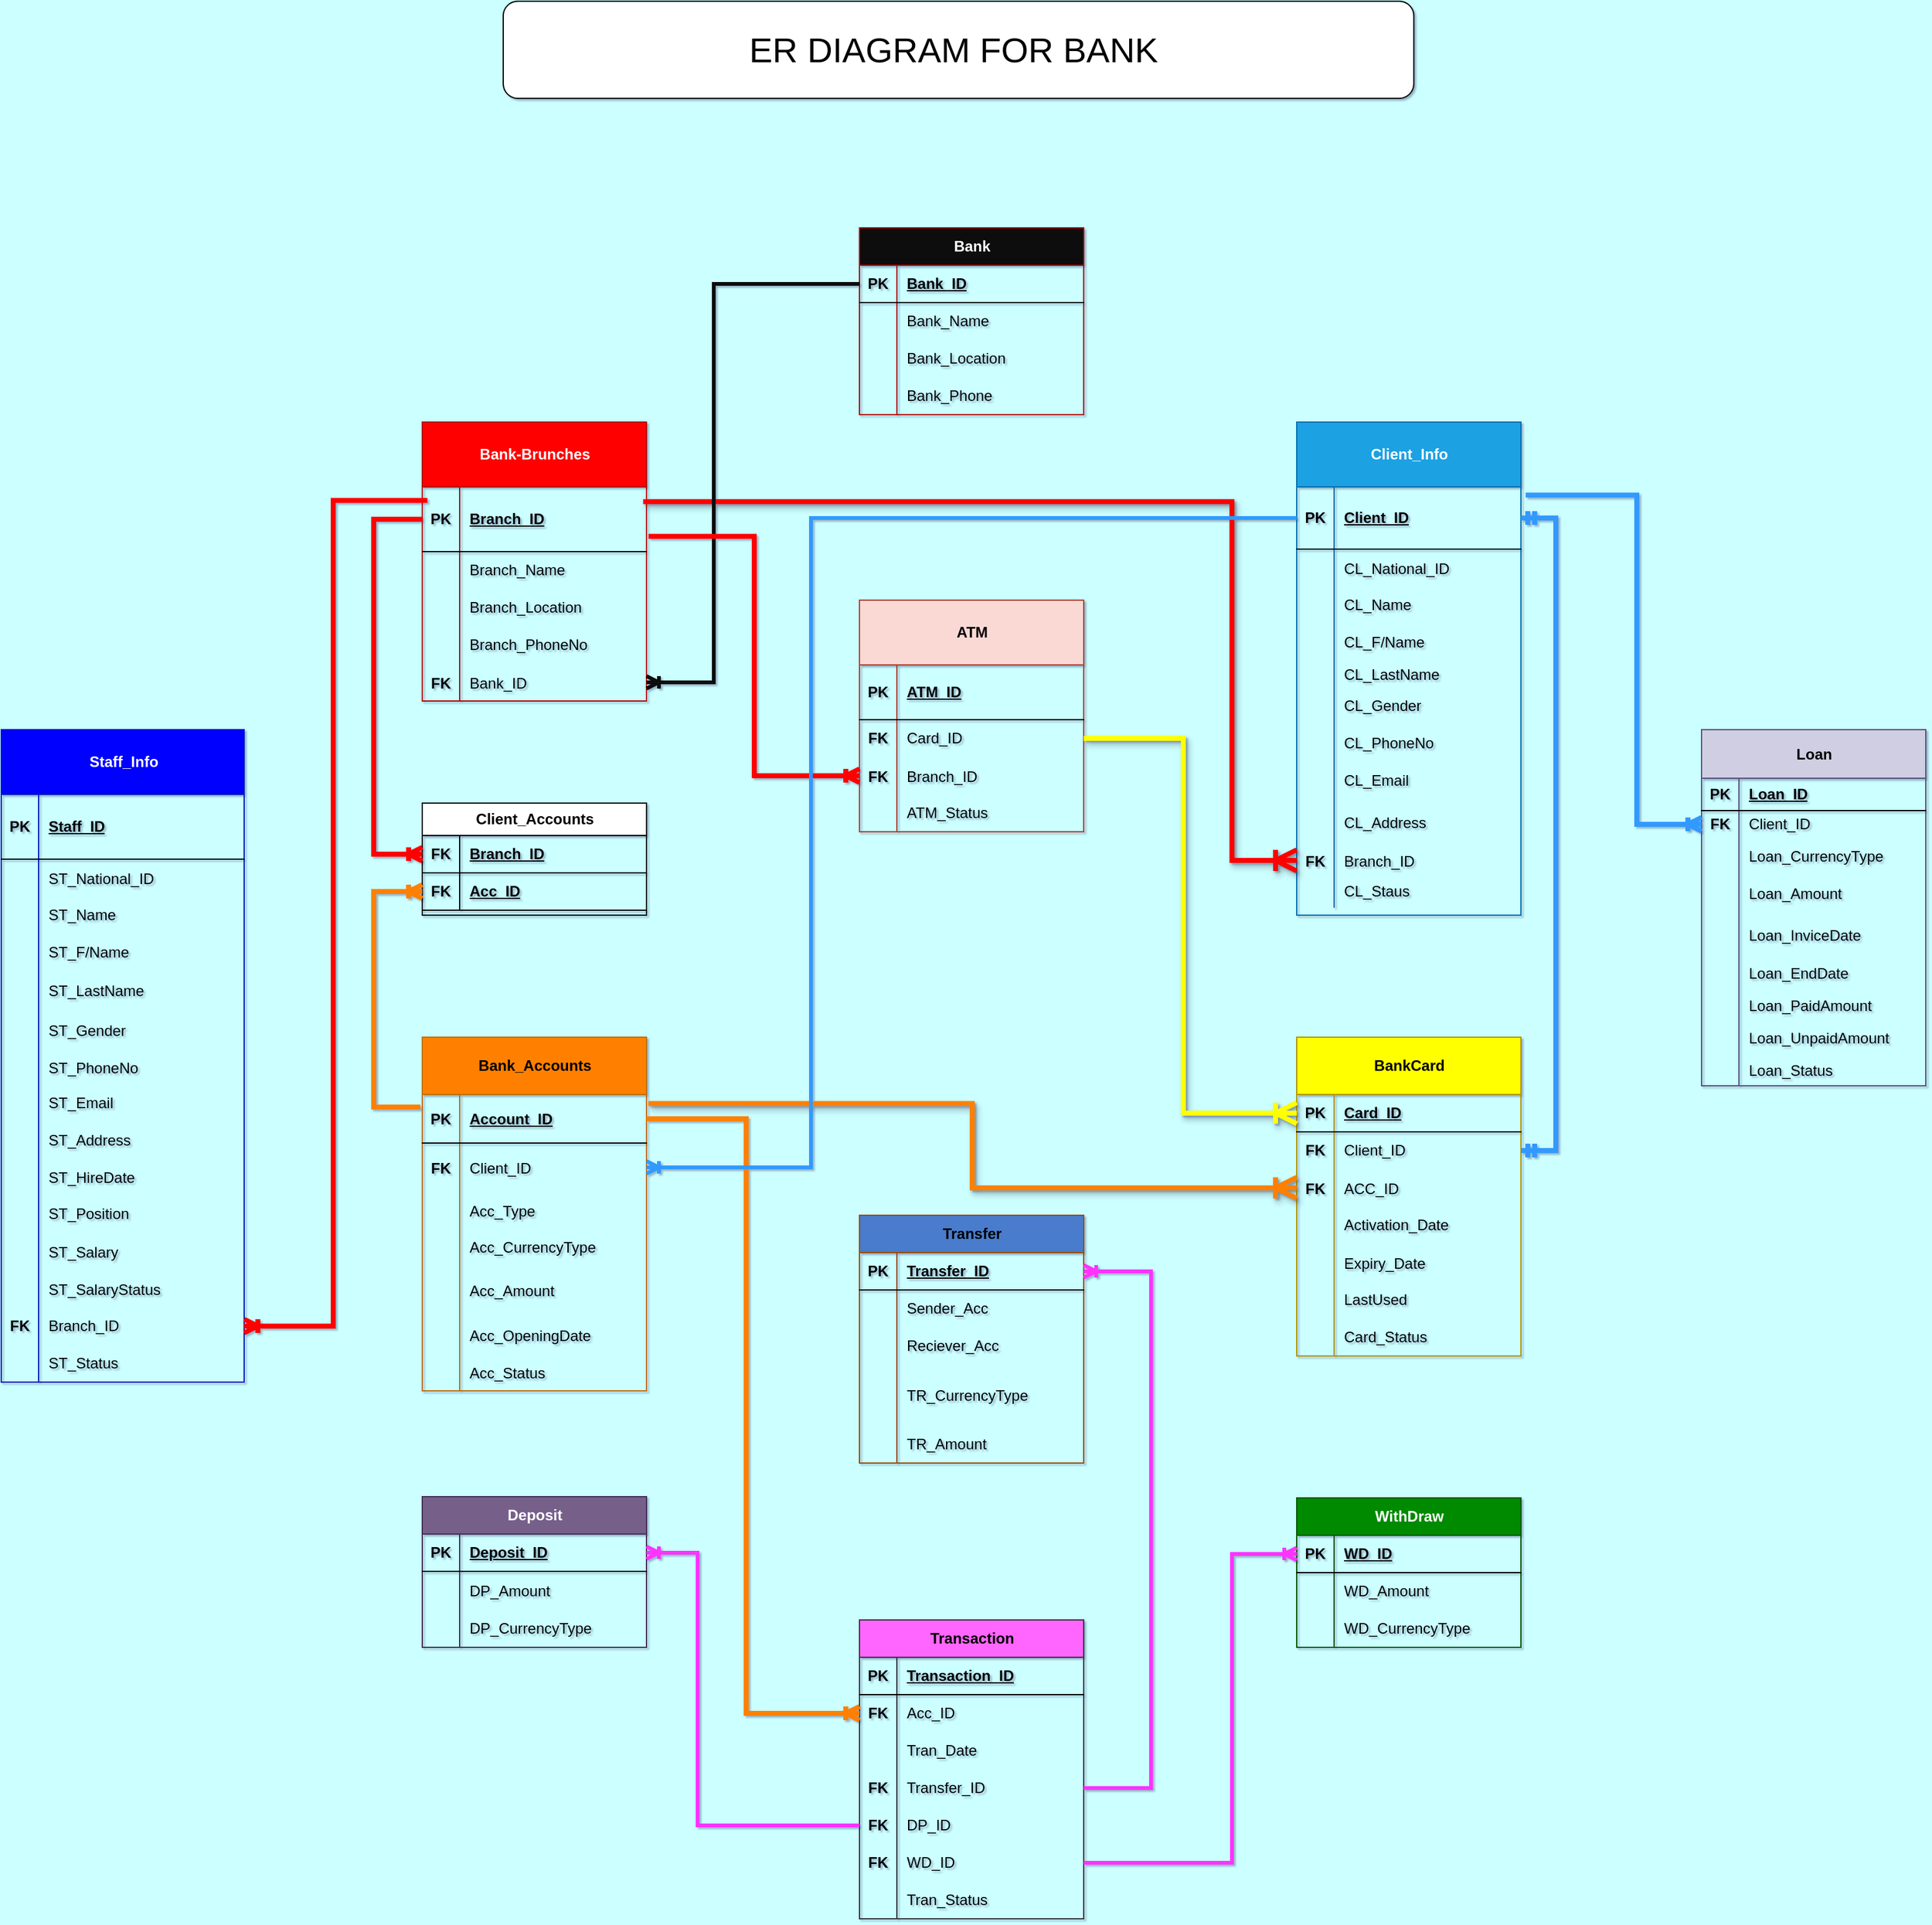 <mxfile version="26.2.15">
  <diagram name="Page-1" id="15f87jgLNiUODkD-2ISg">
    <mxGraphModel dx="3447" dy="1620" grid="1" gridSize="13" guides="1" tooltips="1" connect="1" arrows="1" fold="1" page="0" pageScale="1" pageWidth="850" pageHeight="1100" background="#CCFFFF" math="0" shadow="1">
      <root>
        <mxCell id="0" />
        <mxCell id="1" parent="0" />
        <mxCell id="Em6u5OrB498cdmo2XnIb-1" value="Staff_Info" style="shape=table;startSize=52;container=1;collapsible=1;childLayout=tableLayout;fixedRows=1;rowLines=0;fontStyle=1;align=center;resizeLast=1;html=1;fillColor=#0000FF;strokeColor=#001DBC;fontColor=#ffffff;" parent="1" vertex="1">
          <mxGeometry x="-858" y="273" width="195" height="524" as="geometry" />
        </mxCell>
        <mxCell id="Em6u5OrB498cdmo2XnIb-2" value="" style="shape=tableRow;horizontal=0;startSize=0;swimlaneHead=0;swimlaneBody=0;fillColor=none;collapsible=0;dropTarget=0;points=[[0,0.5],[1,0.5]];portConstraint=eastwest;top=0;left=0;right=0;bottom=1;" parent="Em6u5OrB498cdmo2XnIb-1" vertex="1">
          <mxGeometry y="52" width="195" height="52" as="geometry" />
        </mxCell>
        <mxCell id="Em6u5OrB498cdmo2XnIb-3" value="PK" style="shape=partialRectangle;connectable=0;fillColor=none;top=0;left=0;bottom=0;right=0;fontStyle=1;overflow=hidden;whiteSpace=wrap;html=1;" parent="Em6u5OrB498cdmo2XnIb-2" vertex="1">
          <mxGeometry width="30" height="52" as="geometry">
            <mxRectangle width="30" height="52" as="alternateBounds" />
          </mxGeometry>
        </mxCell>
        <mxCell id="Em6u5OrB498cdmo2XnIb-4" value="Staff_ID" style="shape=partialRectangle;connectable=0;fillColor=none;top=0;left=0;bottom=0;right=0;align=left;spacingLeft=6;fontStyle=5;overflow=hidden;whiteSpace=wrap;html=1;" parent="Em6u5OrB498cdmo2XnIb-2" vertex="1">
          <mxGeometry x="30" width="165" height="52" as="geometry">
            <mxRectangle width="165" height="52" as="alternateBounds" />
          </mxGeometry>
        </mxCell>
        <mxCell id="lurckieIBWkXN16T76oR-1" value="" style="shape=tableRow;horizontal=0;startSize=0;swimlaneHead=0;swimlaneBody=0;fillColor=none;collapsible=0;dropTarget=0;points=[[0,0.5],[1,0.5]];portConstraint=eastwest;top=0;left=0;right=0;bottom=0;" parent="Em6u5OrB498cdmo2XnIb-1" vertex="1">
          <mxGeometry y="104" width="195" height="30" as="geometry" />
        </mxCell>
        <mxCell id="lurckieIBWkXN16T76oR-2" value="" style="shape=partialRectangle;connectable=0;fillColor=none;top=0;left=0;bottom=0;right=0;editable=1;overflow=hidden;" parent="lurckieIBWkXN16T76oR-1" vertex="1">
          <mxGeometry width="30" height="30" as="geometry">
            <mxRectangle width="30" height="30" as="alternateBounds" />
          </mxGeometry>
        </mxCell>
        <mxCell id="lurckieIBWkXN16T76oR-3" value="ST_National_ID" style="shape=partialRectangle;connectable=0;fillColor=none;top=0;left=0;bottom=0;right=0;align=left;spacingLeft=6;overflow=hidden;" parent="lurckieIBWkXN16T76oR-1" vertex="1">
          <mxGeometry x="30" width="165" height="30" as="geometry">
            <mxRectangle width="165" height="30" as="alternateBounds" />
          </mxGeometry>
        </mxCell>
        <mxCell id="Em6u5OrB498cdmo2XnIb-5" value="" style="shape=tableRow;horizontal=0;startSize=0;swimlaneHead=0;swimlaneBody=0;fillColor=none;collapsible=0;dropTarget=0;points=[[0,0.5],[1,0.5]];portConstraint=eastwest;top=0;left=0;right=0;bottom=0;" parent="Em6u5OrB498cdmo2XnIb-1" vertex="1">
          <mxGeometry y="134" width="195" height="30" as="geometry" />
        </mxCell>
        <mxCell id="Em6u5OrB498cdmo2XnIb-6" value="" style="shape=partialRectangle;connectable=0;fillColor=none;top=0;left=0;bottom=0;right=0;editable=1;overflow=hidden;whiteSpace=wrap;html=1;" parent="Em6u5OrB498cdmo2XnIb-5" vertex="1">
          <mxGeometry width="30" height="30" as="geometry">
            <mxRectangle width="30" height="30" as="alternateBounds" />
          </mxGeometry>
        </mxCell>
        <mxCell id="Em6u5OrB498cdmo2XnIb-7" value="ST_Name" style="shape=partialRectangle;connectable=0;fillColor=none;top=0;left=0;bottom=0;right=0;align=left;spacingLeft=6;overflow=hidden;whiteSpace=wrap;html=1;" parent="Em6u5OrB498cdmo2XnIb-5" vertex="1">
          <mxGeometry x="30" width="165" height="30" as="geometry">
            <mxRectangle width="165" height="30" as="alternateBounds" />
          </mxGeometry>
        </mxCell>
        <mxCell id="Em6u5OrB498cdmo2XnIb-8" value="" style="shape=tableRow;horizontal=0;startSize=0;swimlaneHead=0;swimlaneBody=0;fillColor=none;collapsible=0;dropTarget=0;points=[[0,0.5],[1,0.5]];portConstraint=eastwest;top=0;left=0;right=0;bottom=0;" parent="Em6u5OrB498cdmo2XnIb-1" vertex="1">
          <mxGeometry y="164" width="195" height="30" as="geometry" />
        </mxCell>
        <mxCell id="Em6u5OrB498cdmo2XnIb-9" value="" style="shape=partialRectangle;connectable=0;fillColor=none;top=0;left=0;bottom=0;right=0;editable=1;overflow=hidden;whiteSpace=wrap;html=1;" parent="Em6u5OrB498cdmo2XnIb-8" vertex="1">
          <mxGeometry width="30" height="30" as="geometry">
            <mxRectangle width="30" height="30" as="alternateBounds" />
          </mxGeometry>
        </mxCell>
        <mxCell id="Em6u5OrB498cdmo2XnIb-10" value="ST_F/Name" style="shape=partialRectangle;connectable=0;fillColor=none;top=0;left=0;bottom=0;right=0;align=left;spacingLeft=6;overflow=hidden;whiteSpace=wrap;html=1;" parent="Em6u5OrB498cdmo2XnIb-8" vertex="1">
          <mxGeometry x="30" width="165" height="30" as="geometry">
            <mxRectangle width="165" height="30" as="alternateBounds" />
          </mxGeometry>
        </mxCell>
        <mxCell id="Em6u5OrB498cdmo2XnIb-72" value="" style="shape=tableRow;horizontal=0;startSize=0;swimlaneHead=0;swimlaneBody=0;fillColor=none;collapsible=0;dropTarget=0;points=[[0,0.5],[1,0.5]];portConstraint=eastwest;top=0;left=0;right=0;bottom=0;" parent="Em6u5OrB498cdmo2XnIb-1" vertex="1">
          <mxGeometry y="194" width="195" height="30" as="geometry" />
        </mxCell>
        <mxCell id="Em6u5OrB498cdmo2XnIb-73" value="" style="shape=partialRectangle;connectable=0;fillColor=none;top=0;left=0;bottom=0;right=0;editable=1;overflow=hidden;" parent="Em6u5OrB498cdmo2XnIb-72" vertex="1">
          <mxGeometry width="30" height="30" as="geometry">
            <mxRectangle width="30" height="30" as="alternateBounds" />
          </mxGeometry>
        </mxCell>
        <mxCell id="Em6u5OrB498cdmo2XnIb-74" value="ST_LastName" style="shape=partialRectangle;connectable=0;fillColor=none;top=0;left=0;bottom=0;right=0;align=left;spacingLeft=6;overflow=hidden;" parent="Em6u5OrB498cdmo2XnIb-72" vertex="1">
          <mxGeometry x="30" width="165" height="30" as="geometry">
            <mxRectangle width="165" height="30" as="alternateBounds" />
          </mxGeometry>
        </mxCell>
        <mxCell id="OlciM-B9G6zZ9tPEZE62-109" value="" style="shape=tableRow;horizontal=0;startSize=0;swimlaneHead=0;swimlaneBody=0;fillColor=none;collapsible=0;dropTarget=0;points=[[0,0.5],[1,0.5]];portConstraint=eastwest;top=0;left=0;right=0;bottom=0;" parent="Em6u5OrB498cdmo2XnIb-1" vertex="1">
          <mxGeometry y="224" width="195" height="34" as="geometry" />
        </mxCell>
        <mxCell id="OlciM-B9G6zZ9tPEZE62-110" value="" style="shape=partialRectangle;connectable=0;fillColor=none;top=0;left=0;bottom=0;right=0;editable=1;overflow=hidden;" parent="OlciM-B9G6zZ9tPEZE62-109" vertex="1">
          <mxGeometry width="30" height="34" as="geometry">
            <mxRectangle width="30" height="34" as="alternateBounds" />
          </mxGeometry>
        </mxCell>
        <mxCell id="OlciM-B9G6zZ9tPEZE62-111" value="ST_Gender" style="shape=partialRectangle;connectable=0;fillColor=none;top=0;left=0;bottom=0;right=0;align=left;spacingLeft=6;overflow=hidden;" parent="OlciM-B9G6zZ9tPEZE62-109" vertex="1">
          <mxGeometry x="30" width="165" height="34" as="geometry">
            <mxRectangle width="165" height="34" as="alternateBounds" />
          </mxGeometry>
        </mxCell>
        <mxCell id="Em6u5OrB498cdmo2XnIb-75" value="" style="shape=tableRow;horizontal=0;startSize=0;swimlaneHead=0;swimlaneBody=0;fillColor=none;collapsible=0;dropTarget=0;points=[[0,0.5],[1,0.5]];portConstraint=eastwest;top=0;left=0;right=0;bottom=0;" parent="Em6u5OrB498cdmo2XnIb-1" vertex="1">
          <mxGeometry y="258" width="195" height="26" as="geometry" />
        </mxCell>
        <mxCell id="Em6u5OrB498cdmo2XnIb-76" value="" style="shape=partialRectangle;connectable=0;fillColor=none;top=0;left=0;bottom=0;right=0;editable=1;overflow=hidden;" parent="Em6u5OrB498cdmo2XnIb-75" vertex="1">
          <mxGeometry width="30" height="26" as="geometry">
            <mxRectangle width="30" height="26" as="alternateBounds" />
          </mxGeometry>
        </mxCell>
        <mxCell id="Em6u5OrB498cdmo2XnIb-77" value="ST_PhoneNo" style="shape=partialRectangle;connectable=0;fillColor=none;top=0;left=0;bottom=0;right=0;align=left;spacingLeft=6;overflow=hidden;" parent="Em6u5OrB498cdmo2XnIb-75" vertex="1">
          <mxGeometry x="30" width="165" height="26" as="geometry">
            <mxRectangle width="165" height="26" as="alternateBounds" />
          </mxGeometry>
        </mxCell>
        <mxCell id="Em6u5OrB498cdmo2XnIb-78" value="" style="shape=tableRow;horizontal=0;startSize=0;swimlaneHead=0;swimlaneBody=0;fillColor=none;collapsible=0;dropTarget=0;points=[[0,0.5],[1,0.5]];portConstraint=eastwest;top=0;left=0;right=0;bottom=0;" parent="Em6u5OrB498cdmo2XnIb-1" vertex="1">
          <mxGeometry y="284" width="195" height="30" as="geometry" />
        </mxCell>
        <mxCell id="Em6u5OrB498cdmo2XnIb-79" value="" style="shape=partialRectangle;connectable=0;fillColor=none;top=0;left=0;bottom=0;right=0;editable=1;overflow=hidden;" parent="Em6u5OrB498cdmo2XnIb-78" vertex="1">
          <mxGeometry width="30" height="30" as="geometry">
            <mxRectangle width="30" height="30" as="alternateBounds" />
          </mxGeometry>
        </mxCell>
        <mxCell id="Em6u5OrB498cdmo2XnIb-80" value="ST_Email" style="shape=partialRectangle;connectable=0;fillColor=none;top=0;left=0;bottom=0;right=0;align=left;spacingLeft=6;overflow=hidden;" parent="Em6u5OrB498cdmo2XnIb-78" vertex="1">
          <mxGeometry x="30" width="165" height="30" as="geometry">
            <mxRectangle width="165" height="30" as="alternateBounds" />
          </mxGeometry>
        </mxCell>
        <mxCell id="Em6u5OrB498cdmo2XnIb-81" value="" style="shape=tableRow;horizontal=0;startSize=0;swimlaneHead=0;swimlaneBody=0;fillColor=none;collapsible=0;dropTarget=0;points=[[0,0.5],[1,0.5]];portConstraint=eastwest;top=0;left=0;right=0;bottom=0;" parent="Em6u5OrB498cdmo2XnIb-1" vertex="1">
          <mxGeometry y="314" width="195" height="30" as="geometry" />
        </mxCell>
        <mxCell id="Em6u5OrB498cdmo2XnIb-82" value="" style="shape=partialRectangle;connectable=0;fillColor=none;top=0;left=0;bottom=0;right=0;editable=1;overflow=hidden;" parent="Em6u5OrB498cdmo2XnIb-81" vertex="1">
          <mxGeometry width="30" height="30" as="geometry">
            <mxRectangle width="30" height="30" as="alternateBounds" />
          </mxGeometry>
        </mxCell>
        <mxCell id="Em6u5OrB498cdmo2XnIb-83" value="ST_Address" style="shape=partialRectangle;connectable=0;fillColor=none;top=0;left=0;bottom=0;right=0;align=left;spacingLeft=6;overflow=hidden;" parent="Em6u5OrB498cdmo2XnIb-81" vertex="1">
          <mxGeometry x="30" width="165" height="30" as="geometry">
            <mxRectangle width="165" height="30" as="alternateBounds" />
          </mxGeometry>
        </mxCell>
        <mxCell id="Em6u5OrB498cdmo2XnIb-84" value="" style="shape=tableRow;horizontal=0;startSize=0;swimlaneHead=0;swimlaneBody=0;fillColor=none;collapsible=0;dropTarget=0;points=[[0,0.5],[1,0.5]];portConstraint=eastwest;top=0;left=0;right=0;bottom=0;" parent="Em6u5OrB498cdmo2XnIb-1" vertex="1">
          <mxGeometry y="344" width="195" height="30" as="geometry" />
        </mxCell>
        <mxCell id="Em6u5OrB498cdmo2XnIb-85" value="" style="shape=partialRectangle;connectable=0;fillColor=none;top=0;left=0;bottom=0;right=0;editable=1;overflow=hidden;" parent="Em6u5OrB498cdmo2XnIb-84" vertex="1">
          <mxGeometry width="30" height="30" as="geometry">
            <mxRectangle width="30" height="30" as="alternateBounds" />
          </mxGeometry>
        </mxCell>
        <mxCell id="Em6u5OrB498cdmo2XnIb-86" value="ST_HireDate" style="shape=partialRectangle;connectable=0;fillColor=none;top=0;left=0;bottom=0;right=0;align=left;spacingLeft=6;overflow=hidden;" parent="Em6u5OrB498cdmo2XnIb-84" vertex="1">
          <mxGeometry x="30" width="165" height="30" as="geometry">
            <mxRectangle width="165" height="30" as="alternateBounds" />
          </mxGeometry>
        </mxCell>
        <mxCell id="Em6u5OrB498cdmo2XnIb-11" value="" style="shape=tableRow;horizontal=0;startSize=0;swimlaneHead=0;swimlaneBody=0;fillColor=none;collapsible=0;dropTarget=0;points=[[0,0.5],[1,0.5]];portConstraint=eastwest;top=0;left=0;right=0;bottom=0;" parent="Em6u5OrB498cdmo2XnIb-1" vertex="1">
          <mxGeometry y="374" width="195" height="30" as="geometry" />
        </mxCell>
        <mxCell id="Em6u5OrB498cdmo2XnIb-12" value="" style="shape=partialRectangle;connectable=0;fillColor=none;top=0;left=0;bottom=0;right=0;editable=1;overflow=hidden;whiteSpace=wrap;html=1;" parent="Em6u5OrB498cdmo2XnIb-11" vertex="1">
          <mxGeometry width="30" height="30" as="geometry">
            <mxRectangle width="30" height="30" as="alternateBounds" />
          </mxGeometry>
        </mxCell>
        <mxCell id="Em6u5OrB498cdmo2XnIb-13" value="ST_Position" style="shape=partialRectangle;connectable=0;fillColor=none;top=0;left=0;bottom=0;right=0;align=left;spacingLeft=6;overflow=hidden;whiteSpace=wrap;html=1;" parent="Em6u5OrB498cdmo2XnIb-11" vertex="1">
          <mxGeometry x="30" width="165" height="30" as="geometry">
            <mxRectangle width="165" height="30" as="alternateBounds" />
          </mxGeometry>
        </mxCell>
        <mxCell id="WFSdfXjwfJfFTMJb4PNm-17" value="" style="shape=tableRow;horizontal=0;startSize=0;swimlaneHead=0;swimlaneBody=0;fillColor=none;collapsible=0;dropTarget=0;points=[[0,0.5],[1,0.5]];portConstraint=eastwest;top=0;left=0;right=0;bottom=0;" parent="Em6u5OrB498cdmo2XnIb-1" vertex="1">
          <mxGeometry y="404" width="195" height="30" as="geometry" />
        </mxCell>
        <mxCell id="WFSdfXjwfJfFTMJb4PNm-18" value="" style="shape=partialRectangle;connectable=0;fillColor=none;top=0;left=0;bottom=0;right=0;editable=1;overflow=hidden;" parent="WFSdfXjwfJfFTMJb4PNm-17" vertex="1">
          <mxGeometry width="30" height="30" as="geometry">
            <mxRectangle width="30" height="30" as="alternateBounds" />
          </mxGeometry>
        </mxCell>
        <mxCell id="WFSdfXjwfJfFTMJb4PNm-19" value="ST_Salary" style="shape=partialRectangle;connectable=0;fillColor=none;top=0;left=0;bottom=0;right=0;align=left;spacingLeft=6;overflow=hidden;" parent="WFSdfXjwfJfFTMJb4PNm-17" vertex="1">
          <mxGeometry x="30" width="165" height="30" as="geometry">
            <mxRectangle width="165" height="30" as="alternateBounds" />
          </mxGeometry>
        </mxCell>
        <mxCell id="aw7nTjniguQGWMi5j-EJ-1" value="" style="shape=tableRow;horizontal=0;startSize=0;swimlaneHead=0;swimlaneBody=0;fillColor=none;collapsible=0;dropTarget=0;points=[[0,0.5],[1,0.5]];portConstraint=eastwest;top=0;left=0;right=0;bottom=0;" parent="Em6u5OrB498cdmo2XnIb-1" vertex="1">
          <mxGeometry y="434" width="195" height="30" as="geometry" />
        </mxCell>
        <mxCell id="aw7nTjniguQGWMi5j-EJ-2" value="" style="shape=partialRectangle;connectable=0;fillColor=none;top=0;left=0;bottom=0;right=0;editable=1;overflow=hidden;" parent="aw7nTjniguQGWMi5j-EJ-1" vertex="1">
          <mxGeometry width="30" height="30" as="geometry">
            <mxRectangle width="30" height="30" as="alternateBounds" />
          </mxGeometry>
        </mxCell>
        <mxCell id="aw7nTjniguQGWMi5j-EJ-3" value="ST_SalaryStatus" style="shape=partialRectangle;connectable=0;fillColor=none;top=0;left=0;bottom=0;right=0;align=left;spacingLeft=6;overflow=hidden;" parent="aw7nTjniguQGWMi5j-EJ-1" vertex="1">
          <mxGeometry x="30" width="165" height="30" as="geometry">
            <mxRectangle width="165" height="30" as="alternateBounds" />
          </mxGeometry>
        </mxCell>
        <mxCell id="OlciM-B9G6zZ9tPEZE62-103" value="" style="shape=tableRow;horizontal=0;startSize=0;swimlaneHead=0;swimlaneBody=0;fillColor=none;collapsible=0;dropTarget=0;points=[[0,0.5],[1,0.5]];portConstraint=eastwest;top=0;left=0;right=0;bottom=0;" parent="Em6u5OrB498cdmo2XnIb-1" vertex="1">
          <mxGeometry y="464" width="195" height="30" as="geometry" />
        </mxCell>
        <mxCell id="OlciM-B9G6zZ9tPEZE62-104" value="FK" style="shape=partialRectangle;connectable=0;fillColor=none;top=0;left=0;bottom=0;right=0;editable=1;overflow=hidden;whiteSpace=wrap;html=1;fontStyle=1" parent="OlciM-B9G6zZ9tPEZE62-103" vertex="1">
          <mxGeometry width="30" height="30" as="geometry">
            <mxRectangle width="30" height="30" as="alternateBounds" />
          </mxGeometry>
        </mxCell>
        <mxCell id="OlciM-B9G6zZ9tPEZE62-105" value="Branch_ID" style="shape=partialRectangle;connectable=0;fillColor=none;top=0;left=0;bottom=0;right=0;align=left;spacingLeft=6;overflow=hidden;whiteSpace=wrap;html=1;" parent="OlciM-B9G6zZ9tPEZE62-103" vertex="1">
          <mxGeometry x="30" width="165" height="30" as="geometry">
            <mxRectangle width="165" height="30" as="alternateBounds" />
          </mxGeometry>
        </mxCell>
        <mxCell id="OlciM-B9G6zZ9tPEZE62-106" value="" style="shape=tableRow;horizontal=0;startSize=0;swimlaneHead=0;swimlaneBody=0;fillColor=none;collapsible=0;dropTarget=0;points=[[0,0.5],[1,0.5]];portConstraint=eastwest;top=0;left=0;right=0;bottom=0;" parent="Em6u5OrB498cdmo2XnIb-1" vertex="1">
          <mxGeometry y="494" width="195" height="30" as="geometry" />
        </mxCell>
        <mxCell id="OlciM-B9G6zZ9tPEZE62-107" value="" style="shape=partialRectangle;connectable=0;fillColor=none;top=0;left=0;bottom=0;right=0;editable=1;overflow=hidden;whiteSpace=wrap;html=1;" parent="OlciM-B9G6zZ9tPEZE62-106" vertex="1">
          <mxGeometry width="30" height="30" as="geometry">
            <mxRectangle width="30" height="30" as="alternateBounds" />
          </mxGeometry>
        </mxCell>
        <mxCell id="OlciM-B9G6zZ9tPEZE62-108" value="ST_Status" style="shape=partialRectangle;connectable=0;fillColor=none;top=0;left=0;bottom=0;right=0;align=left;spacingLeft=6;overflow=hidden;whiteSpace=wrap;html=1;" parent="OlciM-B9G6zZ9tPEZE62-106" vertex="1">
          <mxGeometry x="30" width="165" height="30" as="geometry">
            <mxRectangle width="165" height="30" as="alternateBounds" />
          </mxGeometry>
        </mxCell>
        <mxCell id="Em6u5OrB498cdmo2XnIb-31" value="Client_Info" style="shape=table;startSize=52;container=1;collapsible=1;childLayout=tableLayout;fixedRows=1;rowLines=0;fontStyle=1;align=center;resizeLast=1;html=1;fillColor=#1ba1e2;fontColor=#ffffff;strokeColor=#006EAF;" parent="1" vertex="1">
          <mxGeometry x="182" y="26" width="180" height="396" as="geometry" />
        </mxCell>
        <mxCell id="Em6u5OrB498cdmo2XnIb-32" value="" style="shape=tableRow;horizontal=0;startSize=0;swimlaneHead=0;swimlaneBody=0;fillColor=none;collapsible=0;dropTarget=0;points=[[0,0.5],[1,0.5]];portConstraint=eastwest;top=0;left=0;right=0;bottom=1;" parent="Em6u5OrB498cdmo2XnIb-31" vertex="1">
          <mxGeometry y="52" width="180" height="50" as="geometry" />
        </mxCell>
        <mxCell id="Em6u5OrB498cdmo2XnIb-33" value="PK" style="shape=partialRectangle;connectable=0;fillColor=none;top=0;left=0;bottom=0;right=0;fontStyle=1;overflow=hidden;whiteSpace=wrap;html=1;" parent="Em6u5OrB498cdmo2XnIb-32" vertex="1">
          <mxGeometry width="30" height="50" as="geometry">
            <mxRectangle width="30" height="50" as="alternateBounds" />
          </mxGeometry>
        </mxCell>
        <mxCell id="Em6u5OrB498cdmo2XnIb-34" value="Client_ID" style="shape=partialRectangle;connectable=0;fillColor=none;top=0;left=0;bottom=0;right=0;align=left;spacingLeft=6;fontStyle=5;overflow=hidden;whiteSpace=wrap;html=1;" parent="Em6u5OrB498cdmo2XnIb-32" vertex="1">
          <mxGeometry x="30" width="150" height="50" as="geometry">
            <mxRectangle width="150" height="50" as="alternateBounds" />
          </mxGeometry>
        </mxCell>
        <mxCell id="lurckieIBWkXN16T76oR-4" value="" style="shape=tableRow;horizontal=0;startSize=0;swimlaneHead=0;swimlaneBody=0;fillColor=none;collapsible=0;dropTarget=0;points=[[0,0.5],[1,0.5]];portConstraint=eastwest;top=0;left=0;right=0;bottom=0;" parent="Em6u5OrB498cdmo2XnIb-31" vertex="1">
          <mxGeometry y="102" width="180" height="30" as="geometry" />
        </mxCell>
        <mxCell id="lurckieIBWkXN16T76oR-5" value="" style="shape=partialRectangle;connectable=0;fillColor=none;top=0;left=0;bottom=0;right=0;editable=1;overflow=hidden;" parent="lurckieIBWkXN16T76oR-4" vertex="1">
          <mxGeometry width="30" height="30" as="geometry">
            <mxRectangle width="30" height="30" as="alternateBounds" />
          </mxGeometry>
        </mxCell>
        <mxCell id="lurckieIBWkXN16T76oR-6" value="CL_National_ID" style="shape=partialRectangle;connectable=0;fillColor=none;top=0;left=0;bottom=0;right=0;align=left;spacingLeft=6;overflow=hidden;" parent="lurckieIBWkXN16T76oR-4" vertex="1">
          <mxGeometry x="30" width="150" height="30" as="geometry">
            <mxRectangle width="150" height="30" as="alternateBounds" />
          </mxGeometry>
        </mxCell>
        <mxCell id="Em6u5OrB498cdmo2XnIb-35" value="" style="shape=tableRow;horizontal=0;startSize=0;swimlaneHead=0;swimlaneBody=0;fillColor=none;collapsible=0;dropTarget=0;points=[[0,0.5],[1,0.5]];portConstraint=eastwest;top=0;left=0;right=0;bottom=0;" parent="Em6u5OrB498cdmo2XnIb-31" vertex="1">
          <mxGeometry y="132" width="180" height="30" as="geometry" />
        </mxCell>
        <mxCell id="Em6u5OrB498cdmo2XnIb-36" value="" style="shape=partialRectangle;connectable=0;fillColor=none;top=0;left=0;bottom=0;right=0;editable=1;overflow=hidden;whiteSpace=wrap;html=1;" parent="Em6u5OrB498cdmo2XnIb-35" vertex="1">
          <mxGeometry width="30" height="30" as="geometry">
            <mxRectangle width="30" height="30" as="alternateBounds" />
          </mxGeometry>
        </mxCell>
        <mxCell id="Em6u5OrB498cdmo2XnIb-37" value="CL_Name" style="shape=partialRectangle;connectable=0;fillColor=none;top=0;left=0;bottom=0;right=0;align=left;spacingLeft=6;overflow=hidden;whiteSpace=wrap;html=1;" parent="Em6u5OrB498cdmo2XnIb-35" vertex="1">
          <mxGeometry x="30" width="150" height="30" as="geometry">
            <mxRectangle width="150" height="30" as="alternateBounds" />
          </mxGeometry>
        </mxCell>
        <mxCell id="Em6u5OrB498cdmo2XnIb-38" value="" style="shape=tableRow;horizontal=0;startSize=0;swimlaneHead=0;swimlaneBody=0;fillColor=none;collapsible=0;dropTarget=0;points=[[0,0.5],[1,0.5]];portConstraint=eastwest;top=0;left=0;right=0;bottom=0;" parent="Em6u5OrB498cdmo2XnIb-31" vertex="1">
          <mxGeometry y="162" width="180" height="30" as="geometry" />
        </mxCell>
        <mxCell id="Em6u5OrB498cdmo2XnIb-39" value="" style="shape=partialRectangle;connectable=0;fillColor=none;top=0;left=0;bottom=0;right=0;editable=1;overflow=hidden;whiteSpace=wrap;html=1;" parent="Em6u5OrB498cdmo2XnIb-38" vertex="1">
          <mxGeometry width="30" height="30" as="geometry">
            <mxRectangle width="30" height="30" as="alternateBounds" />
          </mxGeometry>
        </mxCell>
        <mxCell id="Em6u5OrB498cdmo2XnIb-40" value="CL_F/Name" style="shape=partialRectangle;connectable=0;fillColor=none;top=0;left=0;bottom=0;right=0;align=left;spacingLeft=6;overflow=hidden;whiteSpace=wrap;html=1;" parent="Em6u5OrB498cdmo2XnIb-38" vertex="1">
          <mxGeometry x="30" width="150" height="30" as="geometry">
            <mxRectangle width="150" height="30" as="alternateBounds" />
          </mxGeometry>
        </mxCell>
        <mxCell id="Em6u5OrB498cdmo2XnIb-93" value="" style="shape=tableRow;horizontal=0;startSize=0;swimlaneHead=0;swimlaneBody=0;fillColor=none;collapsible=0;dropTarget=0;points=[[0,0.5],[1,0.5]];portConstraint=eastwest;top=0;left=0;right=0;bottom=0;" parent="Em6u5OrB498cdmo2XnIb-31" vertex="1">
          <mxGeometry y="192" width="180" height="20" as="geometry" />
        </mxCell>
        <mxCell id="Em6u5OrB498cdmo2XnIb-94" value="" style="shape=partialRectangle;connectable=0;fillColor=none;top=0;left=0;bottom=0;right=0;editable=1;overflow=hidden;" parent="Em6u5OrB498cdmo2XnIb-93" vertex="1">
          <mxGeometry width="30" height="20" as="geometry">
            <mxRectangle width="30" height="20" as="alternateBounds" />
          </mxGeometry>
        </mxCell>
        <mxCell id="Em6u5OrB498cdmo2XnIb-95" value="CL_LastName" style="shape=partialRectangle;connectable=0;fillColor=none;top=0;left=0;bottom=0;right=0;align=left;spacingLeft=6;overflow=hidden;" parent="Em6u5OrB498cdmo2XnIb-93" vertex="1">
          <mxGeometry x="30" width="150" height="20" as="geometry">
            <mxRectangle width="150" height="20" as="alternateBounds" />
          </mxGeometry>
        </mxCell>
        <mxCell id="OlciM-B9G6zZ9tPEZE62-116" value="" style="shape=tableRow;horizontal=0;startSize=0;swimlaneHead=0;swimlaneBody=0;fillColor=none;collapsible=0;dropTarget=0;points=[[0,0.5],[1,0.5]];portConstraint=eastwest;top=0;left=0;right=0;bottom=0;" parent="Em6u5OrB498cdmo2XnIb-31" vertex="1">
          <mxGeometry y="212" width="180" height="30" as="geometry" />
        </mxCell>
        <mxCell id="OlciM-B9G6zZ9tPEZE62-117" value="" style="shape=partialRectangle;connectable=0;fillColor=none;top=0;left=0;bottom=0;right=0;editable=1;overflow=hidden;" parent="OlciM-B9G6zZ9tPEZE62-116" vertex="1">
          <mxGeometry width="30" height="30" as="geometry">
            <mxRectangle width="30" height="30" as="alternateBounds" />
          </mxGeometry>
        </mxCell>
        <mxCell id="OlciM-B9G6zZ9tPEZE62-118" value="CL_Gender" style="shape=partialRectangle;connectable=0;fillColor=none;top=0;left=0;bottom=0;right=0;align=left;spacingLeft=6;overflow=hidden;" parent="OlciM-B9G6zZ9tPEZE62-116" vertex="1">
          <mxGeometry x="30" width="150" height="30" as="geometry">
            <mxRectangle width="150" height="30" as="alternateBounds" />
          </mxGeometry>
        </mxCell>
        <mxCell id="Em6u5OrB498cdmo2XnIb-96" value="" style="shape=tableRow;horizontal=0;startSize=0;swimlaneHead=0;swimlaneBody=0;fillColor=none;collapsible=0;dropTarget=0;points=[[0,0.5],[1,0.5]];portConstraint=eastwest;top=0;left=0;right=0;bottom=0;" parent="Em6u5OrB498cdmo2XnIb-31" vertex="1">
          <mxGeometry y="242" width="180" height="30" as="geometry" />
        </mxCell>
        <mxCell id="Em6u5OrB498cdmo2XnIb-97" value="" style="shape=partialRectangle;connectable=0;fillColor=none;top=0;left=0;bottom=0;right=0;editable=1;overflow=hidden;" parent="Em6u5OrB498cdmo2XnIb-96" vertex="1">
          <mxGeometry width="30" height="30" as="geometry">
            <mxRectangle width="30" height="30" as="alternateBounds" />
          </mxGeometry>
        </mxCell>
        <mxCell id="Em6u5OrB498cdmo2XnIb-98" value="CL_PhoneNo" style="shape=partialRectangle;connectable=0;fillColor=none;top=0;left=0;bottom=0;right=0;align=left;spacingLeft=6;overflow=hidden;" parent="Em6u5OrB498cdmo2XnIb-96" vertex="1">
          <mxGeometry x="30" width="150" height="30" as="geometry">
            <mxRectangle width="150" height="30" as="alternateBounds" />
          </mxGeometry>
        </mxCell>
        <mxCell id="Em6u5OrB498cdmo2XnIb-99" value="" style="shape=tableRow;horizontal=0;startSize=0;swimlaneHead=0;swimlaneBody=0;fillColor=none;collapsible=0;dropTarget=0;points=[[0,0.5],[1,0.5]];portConstraint=eastwest;top=0;left=0;right=0;bottom=0;" parent="Em6u5OrB498cdmo2XnIb-31" vertex="1">
          <mxGeometry y="272" width="180" height="30" as="geometry" />
        </mxCell>
        <mxCell id="Em6u5OrB498cdmo2XnIb-100" value="" style="shape=partialRectangle;connectable=0;fillColor=none;top=0;left=0;bottom=0;right=0;editable=1;overflow=hidden;" parent="Em6u5OrB498cdmo2XnIb-99" vertex="1">
          <mxGeometry width="30" height="30" as="geometry">
            <mxRectangle width="30" height="30" as="alternateBounds" />
          </mxGeometry>
        </mxCell>
        <mxCell id="Em6u5OrB498cdmo2XnIb-101" value="CL_Email" style="shape=partialRectangle;connectable=0;fillColor=none;top=0;left=0;bottom=0;right=0;align=left;spacingLeft=6;overflow=hidden;" parent="Em6u5OrB498cdmo2XnIb-99" vertex="1">
          <mxGeometry x="30" width="150" height="30" as="geometry">
            <mxRectangle width="150" height="30" as="alternateBounds" />
          </mxGeometry>
        </mxCell>
        <mxCell id="Em6u5OrB498cdmo2XnIb-41" value="" style="shape=tableRow;horizontal=0;startSize=0;swimlaneHead=0;swimlaneBody=0;fillColor=none;collapsible=0;dropTarget=0;points=[[0,0.5],[1,0.5]];portConstraint=eastwest;top=0;left=0;right=0;bottom=0;" parent="Em6u5OrB498cdmo2XnIb-31" vertex="1">
          <mxGeometry y="302" width="180" height="40" as="geometry" />
        </mxCell>
        <mxCell id="Em6u5OrB498cdmo2XnIb-42" value="" style="shape=partialRectangle;connectable=0;fillColor=none;top=0;left=0;bottom=0;right=0;editable=1;overflow=hidden;whiteSpace=wrap;html=1;" parent="Em6u5OrB498cdmo2XnIb-41" vertex="1">
          <mxGeometry width="30" height="40" as="geometry">
            <mxRectangle width="30" height="40" as="alternateBounds" />
          </mxGeometry>
        </mxCell>
        <mxCell id="Em6u5OrB498cdmo2XnIb-43" value="CL_Address" style="shape=partialRectangle;connectable=0;fillColor=none;top=0;left=0;bottom=0;right=0;align=left;spacingLeft=6;overflow=hidden;whiteSpace=wrap;html=1;" parent="Em6u5OrB498cdmo2XnIb-41" vertex="1">
          <mxGeometry x="30" width="150" height="40" as="geometry">
            <mxRectangle width="150" height="40" as="alternateBounds" />
          </mxGeometry>
        </mxCell>
        <mxCell id="OlciM-B9G6zZ9tPEZE62-96" value="" style="shape=tableRow;horizontal=0;startSize=0;swimlaneHead=0;swimlaneBody=0;fillColor=none;collapsible=0;dropTarget=0;points=[[0,0.5],[1,0.5]];portConstraint=eastwest;top=0;left=0;right=0;bottom=0;" parent="Em6u5OrB498cdmo2XnIb-31" vertex="1">
          <mxGeometry y="342" width="180" height="20" as="geometry" />
        </mxCell>
        <mxCell id="OlciM-B9G6zZ9tPEZE62-97" value="FK" style="shape=partialRectangle;connectable=0;fillColor=none;top=0;left=0;bottom=0;right=0;editable=1;overflow=hidden;fontStyle=1" parent="OlciM-B9G6zZ9tPEZE62-96" vertex="1">
          <mxGeometry width="30" height="20" as="geometry">
            <mxRectangle width="30" height="20" as="alternateBounds" />
          </mxGeometry>
        </mxCell>
        <mxCell id="OlciM-B9G6zZ9tPEZE62-98" value="Branch_ID" style="shape=partialRectangle;connectable=0;fillColor=none;top=0;left=0;bottom=0;right=0;align=left;spacingLeft=6;overflow=hidden;" parent="OlciM-B9G6zZ9tPEZE62-96" vertex="1">
          <mxGeometry x="30" width="150" height="20" as="geometry">
            <mxRectangle width="150" height="20" as="alternateBounds" />
          </mxGeometry>
        </mxCell>
        <mxCell id="aw7nTjniguQGWMi5j-EJ-5" value="" style="shape=tableRow;horizontal=0;startSize=0;swimlaneHead=0;swimlaneBody=0;fillColor=none;collapsible=0;dropTarget=0;points=[[0,0.5],[1,0.5]];portConstraint=eastwest;top=0;left=0;right=0;bottom=0;" parent="Em6u5OrB498cdmo2XnIb-31" vertex="1">
          <mxGeometry y="362" width="180" height="28" as="geometry" />
        </mxCell>
        <mxCell id="aw7nTjniguQGWMi5j-EJ-6" value="" style="shape=partialRectangle;connectable=0;fillColor=none;top=0;left=0;bottom=0;right=0;editable=1;overflow=hidden;fontStyle=1" parent="aw7nTjniguQGWMi5j-EJ-5" vertex="1">
          <mxGeometry width="30" height="28" as="geometry">
            <mxRectangle width="30" height="28" as="alternateBounds" />
          </mxGeometry>
        </mxCell>
        <mxCell id="aw7nTjniguQGWMi5j-EJ-7" value="CL_Staus" style="shape=partialRectangle;connectable=0;fillColor=none;top=0;left=0;bottom=0;right=0;align=left;spacingLeft=6;overflow=hidden;" parent="aw7nTjniguQGWMi5j-EJ-5" vertex="1">
          <mxGeometry x="30" width="150" height="28" as="geometry">
            <mxRectangle width="150" height="28" as="alternateBounds" />
          </mxGeometry>
        </mxCell>
        <mxCell id="Em6u5OrB498cdmo2XnIb-44" value="Bank-Brunches" style="shape=table;startSize=52;container=1;collapsible=1;childLayout=tableLayout;fixedRows=1;rowLines=0;fontStyle=1;align=center;resizeLast=1;html=1;fillColor=#FF0000;fontColor=#ffffff;strokeColor=#B20000;" parent="1" vertex="1">
          <mxGeometry x="-520" y="26" width="180" height="224" as="geometry" />
        </mxCell>
        <mxCell id="Em6u5OrB498cdmo2XnIb-45" value="" style="shape=tableRow;horizontal=0;startSize=0;swimlaneHead=0;swimlaneBody=0;fillColor=none;collapsible=0;dropTarget=0;points=[[0,0.5],[1,0.5]];portConstraint=eastwest;top=0;left=0;right=0;bottom=1;" parent="Em6u5OrB498cdmo2XnIb-44" vertex="1">
          <mxGeometry y="52" width="180" height="52" as="geometry" />
        </mxCell>
        <mxCell id="Em6u5OrB498cdmo2XnIb-46" value="PK" style="shape=partialRectangle;connectable=0;fillColor=none;top=0;left=0;bottom=0;right=0;fontStyle=1;overflow=hidden;whiteSpace=wrap;html=1;" parent="Em6u5OrB498cdmo2XnIb-45" vertex="1">
          <mxGeometry width="30" height="52" as="geometry">
            <mxRectangle width="30" height="52" as="alternateBounds" />
          </mxGeometry>
        </mxCell>
        <mxCell id="Em6u5OrB498cdmo2XnIb-47" value="Branch_ID" style="shape=partialRectangle;connectable=0;fillColor=none;top=0;left=0;bottom=0;right=0;align=left;spacingLeft=6;fontStyle=5;overflow=hidden;whiteSpace=wrap;html=1;" parent="Em6u5OrB498cdmo2XnIb-45" vertex="1">
          <mxGeometry x="30" width="150" height="52" as="geometry">
            <mxRectangle width="150" height="52" as="alternateBounds" />
          </mxGeometry>
        </mxCell>
        <mxCell id="Em6u5OrB498cdmo2XnIb-48" value="" style="shape=tableRow;horizontal=0;startSize=0;swimlaneHead=0;swimlaneBody=0;fillColor=none;collapsible=0;dropTarget=0;points=[[0,0.5],[1,0.5]];portConstraint=eastwest;top=0;left=0;right=0;bottom=0;" parent="Em6u5OrB498cdmo2XnIb-44" vertex="1">
          <mxGeometry y="104" width="180" height="30" as="geometry" />
        </mxCell>
        <mxCell id="Em6u5OrB498cdmo2XnIb-49" value="" style="shape=partialRectangle;connectable=0;fillColor=none;top=0;left=0;bottom=0;right=0;editable=1;overflow=hidden;whiteSpace=wrap;html=1;fontStyle=1" parent="Em6u5OrB498cdmo2XnIb-48" vertex="1">
          <mxGeometry width="30" height="30" as="geometry">
            <mxRectangle width="30" height="30" as="alternateBounds" />
          </mxGeometry>
        </mxCell>
        <mxCell id="Em6u5OrB498cdmo2XnIb-50" value="Branch_Name" style="shape=partialRectangle;connectable=0;fillColor=none;top=0;left=0;bottom=0;right=0;align=left;spacingLeft=6;overflow=hidden;whiteSpace=wrap;html=1;" parent="Em6u5OrB498cdmo2XnIb-48" vertex="1">
          <mxGeometry x="30" width="150" height="30" as="geometry">
            <mxRectangle width="150" height="30" as="alternateBounds" />
          </mxGeometry>
        </mxCell>
        <mxCell id="Em6u5OrB498cdmo2XnIb-51" value="" style="shape=tableRow;horizontal=0;startSize=0;swimlaneHead=0;swimlaneBody=0;fillColor=none;collapsible=0;dropTarget=0;points=[[0,0.5],[1,0.5]];portConstraint=eastwest;top=0;left=0;right=0;bottom=0;" parent="Em6u5OrB498cdmo2XnIb-44" vertex="1">
          <mxGeometry y="134" width="180" height="30" as="geometry" />
        </mxCell>
        <mxCell id="Em6u5OrB498cdmo2XnIb-52" value="" style="shape=partialRectangle;connectable=0;fillColor=none;top=0;left=0;bottom=0;right=0;editable=1;overflow=hidden;whiteSpace=wrap;html=1;" parent="Em6u5OrB498cdmo2XnIb-51" vertex="1">
          <mxGeometry width="30" height="30" as="geometry">
            <mxRectangle width="30" height="30" as="alternateBounds" />
          </mxGeometry>
        </mxCell>
        <mxCell id="Em6u5OrB498cdmo2XnIb-53" value="Branch_Location" style="shape=partialRectangle;connectable=0;fillColor=none;top=0;left=0;bottom=0;right=0;align=left;spacingLeft=6;overflow=hidden;whiteSpace=wrap;html=1;" parent="Em6u5OrB498cdmo2XnIb-51" vertex="1">
          <mxGeometry x="30" width="150" height="30" as="geometry">
            <mxRectangle width="150" height="30" as="alternateBounds" />
          </mxGeometry>
        </mxCell>
        <mxCell id="Em6u5OrB498cdmo2XnIb-54" value="" style="shape=tableRow;horizontal=0;startSize=0;swimlaneHead=0;swimlaneBody=0;fillColor=none;collapsible=0;dropTarget=0;points=[[0,0.5],[1,0.5]];portConstraint=eastwest;top=0;left=0;right=0;bottom=0;" parent="Em6u5OrB498cdmo2XnIb-44" vertex="1">
          <mxGeometry y="164" width="180" height="30" as="geometry" />
        </mxCell>
        <mxCell id="Em6u5OrB498cdmo2XnIb-55" value="" style="shape=partialRectangle;connectable=0;fillColor=none;top=0;left=0;bottom=0;right=0;editable=1;overflow=hidden;whiteSpace=wrap;html=1;" parent="Em6u5OrB498cdmo2XnIb-54" vertex="1">
          <mxGeometry width="30" height="30" as="geometry">
            <mxRectangle width="30" height="30" as="alternateBounds" />
          </mxGeometry>
        </mxCell>
        <mxCell id="Em6u5OrB498cdmo2XnIb-56" value="Branch_PhoneNo" style="shape=partialRectangle;connectable=0;fillColor=none;top=0;left=0;bottom=0;right=0;align=left;spacingLeft=6;overflow=hidden;whiteSpace=wrap;html=1;" parent="Em6u5OrB498cdmo2XnIb-54" vertex="1">
          <mxGeometry x="30" width="150" height="30" as="geometry">
            <mxRectangle width="150" height="30" as="alternateBounds" />
          </mxGeometry>
        </mxCell>
        <mxCell id="WFSdfXjwfJfFTMJb4PNm-7" value="" style="shape=tableRow;horizontal=0;startSize=0;swimlaneHead=0;swimlaneBody=0;fillColor=none;collapsible=0;dropTarget=0;points=[[0,0.5],[1,0.5]];portConstraint=eastwest;top=0;left=0;right=0;bottom=0;" parent="Em6u5OrB498cdmo2XnIb-44" vertex="1">
          <mxGeometry y="194" width="180" height="30" as="geometry" />
        </mxCell>
        <mxCell id="WFSdfXjwfJfFTMJb4PNm-8" value="FK" style="shape=partialRectangle;connectable=0;fillColor=none;top=0;left=0;bottom=0;right=0;editable=1;overflow=hidden;fontStyle=1" parent="WFSdfXjwfJfFTMJb4PNm-7" vertex="1">
          <mxGeometry width="30" height="30" as="geometry">
            <mxRectangle width="30" height="30" as="alternateBounds" />
          </mxGeometry>
        </mxCell>
        <mxCell id="WFSdfXjwfJfFTMJb4PNm-9" value="Bank_ID" style="shape=partialRectangle;connectable=0;fillColor=none;top=0;left=0;bottom=0;right=0;align=left;spacingLeft=6;overflow=hidden;" parent="WFSdfXjwfJfFTMJb4PNm-7" vertex="1">
          <mxGeometry x="30" width="150" height="30" as="geometry">
            <mxRectangle width="150" height="30" as="alternateBounds" />
          </mxGeometry>
        </mxCell>
        <mxCell id="Em6u5OrB498cdmo2XnIb-108" value="Bank_Accounts" style="shape=table;startSize=46;container=1;collapsible=1;childLayout=tableLayout;fixedRows=1;rowLines=0;fontStyle=1;align=center;resizeLast=1;html=1;fillColor=#FF8000;fontColor=#000000;strokeColor=#BD7000;" parent="1" vertex="1">
          <mxGeometry x="-520" y="520" width="180" height="284" as="geometry" />
        </mxCell>
        <mxCell id="Em6u5OrB498cdmo2XnIb-109" value="" style="shape=tableRow;horizontal=0;startSize=0;swimlaneHead=0;swimlaneBody=0;fillColor=none;collapsible=0;dropTarget=0;points=[[0,0.5],[1,0.5]];portConstraint=eastwest;top=0;left=0;right=0;bottom=1;" parent="Em6u5OrB498cdmo2XnIb-108" vertex="1">
          <mxGeometry y="46" width="180" height="39" as="geometry" />
        </mxCell>
        <mxCell id="Em6u5OrB498cdmo2XnIb-110" value="PK" style="shape=partialRectangle;connectable=0;fillColor=none;top=0;left=0;bottom=0;right=0;fontStyle=1;overflow=hidden;whiteSpace=wrap;html=1;" parent="Em6u5OrB498cdmo2XnIb-109" vertex="1">
          <mxGeometry width="30" height="39" as="geometry">
            <mxRectangle width="30" height="39" as="alternateBounds" />
          </mxGeometry>
        </mxCell>
        <mxCell id="Em6u5OrB498cdmo2XnIb-111" value="Account_ID" style="shape=partialRectangle;connectable=0;fillColor=none;top=0;left=0;bottom=0;right=0;align=left;spacingLeft=6;fontStyle=5;overflow=hidden;whiteSpace=wrap;html=1;" parent="Em6u5OrB498cdmo2XnIb-109" vertex="1">
          <mxGeometry x="30" width="150" height="39" as="geometry">
            <mxRectangle width="150" height="39" as="alternateBounds" />
          </mxGeometry>
        </mxCell>
        <mxCell id="OlciM-B9G6zZ9tPEZE62-120" value="" style="shape=tableRow;horizontal=0;startSize=0;swimlaneHead=0;swimlaneBody=0;fillColor=none;collapsible=0;dropTarget=0;points=[[0,0.5],[1,0.5]];portConstraint=eastwest;top=0;left=0;right=0;bottom=0;" parent="Em6u5OrB498cdmo2XnIb-108" vertex="1">
          <mxGeometry y="85" width="180" height="39" as="geometry" />
        </mxCell>
        <mxCell id="OlciM-B9G6zZ9tPEZE62-121" value="FK" style="shape=partialRectangle;connectable=0;fillColor=none;top=0;left=0;bottom=0;right=0;editable=1;overflow=hidden;fontStyle=1" parent="OlciM-B9G6zZ9tPEZE62-120" vertex="1">
          <mxGeometry width="30" height="39" as="geometry">
            <mxRectangle width="30" height="39" as="alternateBounds" />
          </mxGeometry>
        </mxCell>
        <mxCell id="OlciM-B9G6zZ9tPEZE62-122" value="Client_ID" style="shape=partialRectangle;connectable=0;fillColor=none;top=0;left=0;bottom=0;right=0;align=left;spacingLeft=6;overflow=hidden;" parent="OlciM-B9G6zZ9tPEZE62-120" vertex="1">
          <mxGeometry x="30" width="150" height="39" as="geometry">
            <mxRectangle width="150" height="39" as="alternateBounds" />
          </mxGeometry>
        </mxCell>
        <mxCell id="YcGZ_iyJm1srhT7Yxfyb-1" value="" style="shape=tableRow;horizontal=0;startSize=0;swimlaneHead=0;swimlaneBody=0;fillColor=none;collapsible=0;dropTarget=0;points=[[0,0.5],[1,0.5]];portConstraint=eastwest;top=0;left=0;right=0;bottom=0;" vertex="1" parent="Em6u5OrB498cdmo2XnIb-108">
          <mxGeometry y="124" width="180" height="30" as="geometry" />
        </mxCell>
        <mxCell id="YcGZ_iyJm1srhT7Yxfyb-2" value="" style="shape=partialRectangle;connectable=0;fillColor=none;top=0;left=0;bottom=0;right=0;editable=1;overflow=hidden;" vertex="1" parent="YcGZ_iyJm1srhT7Yxfyb-1">
          <mxGeometry width="30" height="30" as="geometry">
            <mxRectangle width="30" height="30" as="alternateBounds" />
          </mxGeometry>
        </mxCell>
        <mxCell id="YcGZ_iyJm1srhT7Yxfyb-3" value="Acc_Type" style="shape=partialRectangle;connectable=0;fillColor=none;top=0;left=0;bottom=0;right=0;align=left;spacingLeft=6;overflow=hidden;" vertex="1" parent="YcGZ_iyJm1srhT7Yxfyb-1">
          <mxGeometry x="30" width="150" height="30" as="geometry">
            <mxRectangle width="150" height="30" as="alternateBounds" />
          </mxGeometry>
        </mxCell>
        <mxCell id="Em6u5OrB498cdmo2XnIb-112" value="" style="shape=tableRow;horizontal=0;startSize=0;swimlaneHead=0;swimlaneBody=0;fillColor=none;collapsible=0;dropTarget=0;points=[[0,0.5],[1,0.5]];portConstraint=eastwest;top=0;left=0;right=0;bottom=0;" parent="Em6u5OrB498cdmo2XnIb-108" vertex="1">
          <mxGeometry y="154" width="180" height="30" as="geometry" />
        </mxCell>
        <mxCell id="Em6u5OrB498cdmo2XnIb-113" value="" style="shape=partialRectangle;connectable=0;fillColor=none;top=0;left=0;bottom=0;right=0;editable=1;overflow=hidden;whiteSpace=wrap;html=1;" parent="Em6u5OrB498cdmo2XnIb-112" vertex="1">
          <mxGeometry width="30" height="30" as="geometry">
            <mxRectangle width="30" height="30" as="alternateBounds" />
          </mxGeometry>
        </mxCell>
        <mxCell id="Em6u5OrB498cdmo2XnIb-114" value="Acc_CurrencyType" style="shape=partialRectangle;connectable=0;fillColor=none;top=0;left=0;bottom=0;right=0;align=left;spacingLeft=6;overflow=hidden;whiteSpace=wrap;html=1;" parent="Em6u5OrB498cdmo2XnIb-112" vertex="1">
          <mxGeometry x="30" width="150" height="30" as="geometry">
            <mxRectangle width="150" height="30" as="alternateBounds" />
          </mxGeometry>
        </mxCell>
        <mxCell id="Em6u5OrB498cdmo2XnIb-115" value="" style="shape=tableRow;horizontal=0;startSize=0;swimlaneHead=0;swimlaneBody=0;fillColor=none;collapsible=0;dropTarget=0;points=[[0,0.5],[1,0.5]];portConstraint=eastwest;top=0;left=0;right=0;bottom=0;" parent="Em6u5OrB498cdmo2XnIb-108" vertex="1">
          <mxGeometry y="184" width="180" height="40" as="geometry" />
        </mxCell>
        <mxCell id="Em6u5OrB498cdmo2XnIb-116" value="" style="shape=partialRectangle;connectable=0;fillColor=none;top=0;left=0;bottom=0;right=0;editable=1;overflow=hidden;whiteSpace=wrap;html=1;" parent="Em6u5OrB498cdmo2XnIb-115" vertex="1">
          <mxGeometry width="30" height="40" as="geometry">
            <mxRectangle width="30" height="40" as="alternateBounds" />
          </mxGeometry>
        </mxCell>
        <mxCell id="Em6u5OrB498cdmo2XnIb-117" value="Acc_Amount" style="shape=partialRectangle;connectable=0;fillColor=none;top=0;left=0;bottom=0;right=0;align=left;spacingLeft=6;overflow=hidden;whiteSpace=wrap;html=1;" parent="Em6u5OrB498cdmo2XnIb-115" vertex="1">
          <mxGeometry x="30" width="150" height="40" as="geometry">
            <mxRectangle width="150" height="40" as="alternateBounds" />
          </mxGeometry>
        </mxCell>
        <mxCell id="Em6u5OrB498cdmo2XnIb-121" value="" style="shape=tableRow;horizontal=0;startSize=0;swimlaneHead=0;swimlaneBody=0;fillColor=none;collapsible=0;dropTarget=0;points=[[0,0.5],[1,0.5]];portConstraint=eastwest;top=0;left=0;right=0;bottom=0;" parent="Em6u5OrB498cdmo2XnIb-108" vertex="1">
          <mxGeometry y="224" width="180" height="30" as="geometry" />
        </mxCell>
        <mxCell id="Em6u5OrB498cdmo2XnIb-122" value="" style="shape=partialRectangle;connectable=0;fillColor=none;top=0;left=0;bottom=0;right=0;editable=1;overflow=hidden;" parent="Em6u5OrB498cdmo2XnIb-121" vertex="1">
          <mxGeometry width="30" height="30" as="geometry">
            <mxRectangle width="30" height="30" as="alternateBounds" />
          </mxGeometry>
        </mxCell>
        <mxCell id="Em6u5OrB498cdmo2XnIb-123" value="Acc_OpeningDate" style="shape=partialRectangle;connectable=0;fillColor=none;top=0;left=0;bottom=0;right=0;align=left;spacingLeft=6;overflow=hidden;" parent="Em6u5OrB498cdmo2XnIb-121" vertex="1">
          <mxGeometry x="30" width="150" height="30" as="geometry">
            <mxRectangle width="150" height="30" as="alternateBounds" />
          </mxGeometry>
        </mxCell>
        <mxCell id="Em6u5OrB498cdmo2XnIb-124" value="" style="shape=tableRow;horizontal=0;startSize=0;swimlaneHead=0;swimlaneBody=0;fillColor=none;collapsible=0;dropTarget=0;points=[[0,0.5],[1,0.5]];portConstraint=eastwest;top=0;left=0;right=0;bottom=0;" parent="Em6u5OrB498cdmo2XnIb-108" vertex="1">
          <mxGeometry y="254" width="180" height="30" as="geometry" />
        </mxCell>
        <mxCell id="Em6u5OrB498cdmo2XnIb-125" value="" style="shape=partialRectangle;connectable=0;fillColor=none;top=0;left=0;bottom=0;right=0;editable=1;overflow=hidden;" parent="Em6u5OrB498cdmo2XnIb-124" vertex="1">
          <mxGeometry width="30" height="30" as="geometry">
            <mxRectangle width="30" height="30" as="alternateBounds" />
          </mxGeometry>
        </mxCell>
        <mxCell id="Em6u5OrB498cdmo2XnIb-126" value="Acc_Status" style="shape=partialRectangle;connectable=0;fillColor=none;top=0;left=0;bottom=0;right=0;align=left;spacingLeft=6;overflow=hidden;" parent="Em6u5OrB498cdmo2XnIb-124" vertex="1">
          <mxGeometry x="30" width="150" height="30" as="geometry">
            <mxRectangle width="150" height="30" as="alternateBounds" />
          </mxGeometry>
        </mxCell>
        <mxCell id="Em6u5OrB498cdmo2XnIb-127" value="Loan" style="shape=table;startSize=39;container=1;collapsible=1;childLayout=tableLayout;fixedRows=1;rowLines=0;fontStyle=1;align=center;resizeLast=1;html=1;fillColor=#d0cee2;strokeColor=#56517e;" parent="1" vertex="1">
          <mxGeometry x="507" y="273" width="180" height="286" as="geometry" />
        </mxCell>
        <mxCell id="Em6u5OrB498cdmo2XnIb-128" value="" style="shape=tableRow;horizontal=0;startSize=0;swimlaneHead=0;swimlaneBody=0;fillColor=none;collapsible=0;dropTarget=0;points=[[0,0.5],[1,0.5]];portConstraint=eastwest;top=0;left=0;right=0;bottom=1;" parent="Em6u5OrB498cdmo2XnIb-127" vertex="1">
          <mxGeometry y="39" width="180" height="26" as="geometry" />
        </mxCell>
        <mxCell id="Em6u5OrB498cdmo2XnIb-129" value="PK" style="shape=partialRectangle;connectable=0;fillColor=none;top=0;left=0;bottom=0;right=0;fontStyle=1;overflow=hidden;whiteSpace=wrap;html=1;" parent="Em6u5OrB498cdmo2XnIb-128" vertex="1">
          <mxGeometry width="30" height="26" as="geometry">
            <mxRectangle width="30" height="26" as="alternateBounds" />
          </mxGeometry>
        </mxCell>
        <mxCell id="Em6u5OrB498cdmo2XnIb-130" value="Loan_ID" style="shape=partialRectangle;connectable=0;fillColor=none;top=0;left=0;bottom=0;right=0;align=left;spacingLeft=6;fontStyle=5;overflow=hidden;whiteSpace=wrap;html=1;" parent="Em6u5OrB498cdmo2XnIb-128" vertex="1">
          <mxGeometry x="30" width="150" height="26" as="geometry">
            <mxRectangle width="150" height="26" as="alternateBounds" />
          </mxGeometry>
        </mxCell>
        <mxCell id="Em6u5OrB498cdmo2XnIb-131" value="" style="shape=tableRow;horizontal=0;startSize=0;swimlaneHead=0;swimlaneBody=0;fillColor=none;collapsible=0;dropTarget=0;points=[[0,0.5],[1,0.5]];portConstraint=eastwest;top=0;left=0;right=0;bottom=0;" parent="Em6u5OrB498cdmo2XnIb-127" vertex="1">
          <mxGeometry y="65" width="180" height="22" as="geometry" />
        </mxCell>
        <mxCell id="Em6u5OrB498cdmo2XnIb-132" value="FK" style="shape=partialRectangle;connectable=0;fillColor=none;top=0;left=0;bottom=0;right=0;editable=1;overflow=hidden;whiteSpace=wrap;html=1;fontStyle=1" parent="Em6u5OrB498cdmo2XnIb-131" vertex="1">
          <mxGeometry width="30" height="22" as="geometry">
            <mxRectangle width="30" height="22" as="alternateBounds" />
          </mxGeometry>
        </mxCell>
        <mxCell id="Em6u5OrB498cdmo2XnIb-133" value="Client_ID" style="shape=partialRectangle;connectable=0;fillColor=none;top=0;left=0;bottom=0;right=0;align=left;spacingLeft=6;overflow=hidden;whiteSpace=wrap;html=1;" parent="Em6u5OrB498cdmo2XnIb-131" vertex="1">
          <mxGeometry x="30" width="150" height="22" as="geometry">
            <mxRectangle width="150" height="22" as="alternateBounds" />
          </mxGeometry>
        </mxCell>
        <mxCell id="Em6u5OrB498cdmo2XnIb-134" value="" style="shape=tableRow;horizontal=0;startSize=0;swimlaneHead=0;swimlaneBody=0;fillColor=none;collapsible=0;dropTarget=0;points=[[0,0.5],[1,0.5]];portConstraint=eastwest;top=0;left=0;right=0;bottom=0;" parent="Em6u5OrB498cdmo2XnIb-127" vertex="1">
          <mxGeometry y="87" width="180" height="30" as="geometry" />
        </mxCell>
        <mxCell id="Em6u5OrB498cdmo2XnIb-135" value="" style="shape=partialRectangle;connectable=0;fillColor=none;top=0;left=0;bottom=0;right=0;editable=1;overflow=hidden;whiteSpace=wrap;html=1;" parent="Em6u5OrB498cdmo2XnIb-134" vertex="1">
          <mxGeometry width="30" height="30" as="geometry">
            <mxRectangle width="30" height="30" as="alternateBounds" />
          </mxGeometry>
        </mxCell>
        <mxCell id="Em6u5OrB498cdmo2XnIb-136" value="Loan_CurrencyType" style="shape=partialRectangle;connectable=0;fillColor=none;top=0;left=0;bottom=0;right=0;align=left;spacingLeft=6;overflow=hidden;whiteSpace=wrap;html=1;" parent="Em6u5OrB498cdmo2XnIb-134" vertex="1">
          <mxGeometry x="30" width="150" height="30" as="geometry">
            <mxRectangle width="150" height="30" as="alternateBounds" />
          </mxGeometry>
        </mxCell>
        <mxCell id="Em6u5OrB498cdmo2XnIb-137" value="" style="shape=tableRow;horizontal=0;startSize=0;swimlaneHead=0;swimlaneBody=0;fillColor=none;collapsible=0;dropTarget=0;points=[[0,0.5],[1,0.5]];portConstraint=eastwest;top=0;left=0;right=0;bottom=0;" parent="Em6u5OrB498cdmo2XnIb-127" vertex="1">
          <mxGeometry y="117" width="180" height="30" as="geometry" />
        </mxCell>
        <mxCell id="Em6u5OrB498cdmo2XnIb-138" value="" style="shape=partialRectangle;connectable=0;fillColor=none;top=0;left=0;bottom=0;right=0;editable=1;overflow=hidden;whiteSpace=wrap;html=1;" parent="Em6u5OrB498cdmo2XnIb-137" vertex="1">
          <mxGeometry width="30" height="30" as="geometry">
            <mxRectangle width="30" height="30" as="alternateBounds" />
          </mxGeometry>
        </mxCell>
        <mxCell id="Em6u5OrB498cdmo2XnIb-139" value="Loan_Amount" style="shape=partialRectangle;connectable=0;fillColor=none;top=0;left=0;bottom=0;right=0;align=left;spacingLeft=6;overflow=hidden;whiteSpace=wrap;html=1;" parent="Em6u5OrB498cdmo2XnIb-137" vertex="1">
          <mxGeometry x="30" width="150" height="30" as="geometry">
            <mxRectangle width="150" height="30" as="alternateBounds" />
          </mxGeometry>
        </mxCell>
        <mxCell id="Em6u5OrB498cdmo2XnIb-140" value="" style="shape=tableRow;horizontal=0;startSize=0;swimlaneHead=0;swimlaneBody=0;fillColor=none;collapsible=0;dropTarget=0;points=[[0,0.5],[1,0.5]];portConstraint=eastwest;top=0;left=0;right=0;bottom=0;" parent="Em6u5OrB498cdmo2XnIb-127" vertex="1">
          <mxGeometry y="147" width="180" height="35" as="geometry" />
        </mxCell>
        <mxCell id="Em6u5OrB498cdmo2XnIb-141" value="" style="shape=partialRectangle;connectable=0;fillColor=none;top=0;left=0;bottom=0;right=0;editable=1;overflow=hidden;" parent="Em6u5OrB498cdmo2XnIb-140" vertex="1">
          <mxGeometry width="30" height="35" as="geometry">
            <mxRectangle width="30" height="35" as="alternateBounds" />
          </mxGeometry>
        </mxCell>
        <mxCell id="Em6u5OrB498cdmo2XnIb-142" value="Loan_InviceDate" style="shape=partialRectangle;connectable=0;fillColor=none;top=0;left=0;bottom=0;right=0;align=left;spacingLeft=6;overflow=hidden;" parent="Em6u5OrB498cdmo2XnIb-140" vertex="1">
          <mxGeometry x="30" width="150" height="35" as="geometry">
            <mxRectangle width="150" height="35" as="alternateBounds" />
          </mxGeometry>
        </mxCell>
        <mxCell id="Em6u5OrB498cdmo2XnIb-144" value="" style="shape=tableRow;horizontal=0;startSize=0;swimlaneHead=0;swimlaneBody=0;fillColor=none;collapsible=0;dropTarget=0;points=[[0,0.5],[1,0.5]];portConstraint=eastwest;top=0;left=0;right=0;bottom=0;" parent="Em6u5OrB498cdmo2XnIb-127" vertex="1">
          <mxGeometry y="182" width="180" height="26" as="geometry" />
        </mxCell>
        <mxCell id="Em6u5OrB498cdmo2XnIb-145" value="" style="shape=partialRectangle;connectable=0;fillColor=none;top=0;left=0;bottom=0;right=0;editable=1;overflow=hidden;" parent="Em6u5OrB498cdmo2XnIb-144" vertex="1">
          <mxGeometry width="30" height="26" as="geometry">
            <mxRectangle width="30" height="26" as="alternateBounds" />
          </mxGeometry>
        </mxCell>
        <mxCell id="Em6u5OrB498cdmo2XnIb-146" value="Loan_EndDate" style="shape=partialRectangle;connectable=0;fillColor=none;top=0;left=0;bottom=0;right=0;align=left;spacingLeft=6;overflow=hidden;" parent="Em6u5OrB498cdmo2XnIb-144" vertex="1">
          <mxGeometry x="30" width="150" height="26" as="geometry">
            <mxRectangle width="150" height="26" as="alternateBounds" />
          </mxGeometry>
        </mxCell>
        <mxCell id="OlciM-B9G6zZ9tPEZE62-148" value="" style="shape=tableRow;horizontal=0;startSize=0;swimlaneHead=0;swimlaneBody=0;fillColor=none;collapsible=0;dropTarget=0;points=[[0,0.5],[1,0.5]];portConstraint=eastwest;top=0;left=0;right=0;bottom=0;" parent="Em6u5OrB498cdmo2XnIb-127" vertex="1">
          <mxGeometry y="208" width="180" height="26" as="geometry" />
        </mxCell>
        <mxCell id="OlciM-B9G6zZ9tPEZE62-149" value="" style="shape=partialRectangle;connectable=0;fillColor=none;top=0;left=0;bottom=0;right=0;editable=1;overflow=hidden;" parent="OlciM-B9G6zZ9tPEZE62-148" vertex="1">
          <mxGeometry width="30" height="26" as="geometry">
            <mxRectangle width="30" height="26" as="alternateBounds" />
          </mxGeometry>
        </mxCell>
        <mxCell id="OlciM-B9G6zZ9tPEZE62-150" value="Loan_PaidAmount" style="shape=partialRectangle;connectable=0;fillColor=none;top=0;left=0;bottom=0;right=0;align=left;spacingLeft=6;overflow=hidden;" parent="OlciM-B9G6zZ9tPEZE62-148" vertex="1">
          <mxGeometry x="30" width="150" height="26" as="geometry">
            <mxRectangle width="150" height="26" as="alternateBounds" />
          </mxGeometry>
        </mxCell>
        <mxCell id="-lIGBESahEHBOzNPRS-e-1" value="" style="shape=tableRow;horizontal=0;startSize=0;swimlaneHead=0;swimlaneBody=0;fillColor=none;collapsible=0;dropTarget=0;points=[[0,0.5],[1,0.5]];portConstraint=eastwest;top=0;left=0;right=0;bottom=0;" parent="Em6u5OrB498cdmo2XnIb-127" vertex="1">
          <mxGeometry y="234" width="180" height="26" as="geometry" />
        </mxCell>
        <mxCell id="-lIGBESahEHBOzNPRS-e-2" value="" style="shape=partialRectangle;connectable=0;fillColor=none;top=0;left=0;bottom=0;right=0;editable=1;overflow=hidden;" parent="-lIGBESahEHBOzNPRS-e-1" vertex="1">
          <mxGeometry width="30" height="26" as="geometry">
            <mxRectangle width="30" height="26" as="alternateBounds" />
          </mxGeometry>
        </mxCell>
        <mxCell id="-lIGBESahEHBOzNPRS-e-3" value="Loan_UnpaidAmount" style="shape=partialRectangle;connectable=0;fillColor=none;top=0;left=0;bottom=0;right=0;align=left;spacingLeft=6;overflow=hidden;" parent="-lIGBESahEHBOzNPRS-e-1" vertex="1">
          <mxGeometry x="30" width="150" height="26" as="geometry">
            <mxRectangle width="150" height="26" as="alternateBounds" />
          </mxGeometry>
        </mxCell>
        <mxCell id="-lIGBESahEHBOzNPRS-e-4" value="" style="shape=tableRow;horizontal=0;startSize=0;swimlaneHead=0;swimlaneBody=0;fillColor=none;collapsible=0;dropTarget=0;points=[[0,0.5],[1,0.5]];portConstraint=eastwest;top=0;left=0;right=0;bottom=0;" parent="Em6u5OrB498cdmo2XnIb-127" vertex="1">
          <mxGeometry y="260" width="180" height="26" as="geometry" />
        </mxCell>
        <mxCell id="-lIGBESahEHBOzNPRS-e-5" value="" style="shape=partialRectangle;connectable=0;fillColor=none;top=0;left=0;bottom=0;right=0;editable=1;overflow=hidden;" parent="-lIGBESahEHBOzNPRS-e-4" vertex="1">
          <mxGeometry width="30" height="26" as="geometry">
            <mxRectangle width="30" height="26" as="alternateBounds" />
          </mxGeometry>
        </mxCell>
        <mxCell id="-lIGBESahEHBOzNPRS-e-6" value="Loan_Status" style="shape=partialRectangle;connectable=0;fillColor=none;top=0;left=0;bottom=0;right=0;align=left;spacingLeft=6;overflow=hidden;" parent="-lIGBESahEHBOzNPRS-e-4" vertex="1">
          <mxGeometry x="30" width="150" height="26" as="geometry">
            <mxRectangle width="150" height="26" as="alternateBounds" />
          </mxGeometry>
        </mxCell>
        <mxCell id="hoO_oq0R2Cas_6n0W9Jt-2" value="&lt;span style=&quot;font-size: 28px;&quot;&gt;ER DIAGRAM FOR BANK&amp;nbsp;&lt;/span&gt;" style="rounded=1;whiteSpace=wrap;html=1;" parent="1" vertex="1">
          <mxGeometry x="-455" y="-312" width="731" height="78" as="geometry" />
        </mxCell>
        <mxCell id="OlciM-B9G6zZ9tPEZE62-1" value="Transaction" style="shape=table;startSize=30;container=1;collapsible=1;childLayout=tableLayout;fixedRows=1;rowLines=0;fontStyle=1;align=center;resizeLast=1;html=1;fillColor=#FF66FF;strokeColor=#36393d;" parent="1" vertex="1">
          <mxGeometry x="-169" y="988" width="180" height="240" as="geometry" />
        </mxCell>
        <mxCell id="OlciM-B9G6zZ9tPEZE62-2" value="" style="shape=tableRow;horizontal=0;startSize=0;swimlaneHead=0;swimlaneBody=0;fillColor=none;collapsible=0;dropTarget=0;points=[[0,0.5],[1,0.5]];portConstraint=eastwest;top=0;left=0;right=0;bottom=1;" parent="OlciM-B9G6zZ9tPEZE62-1" vertex="1">
          <mxGeometry y="30" width="180" height="30" as="geometry" />
        </mxCell>
        <mxCell id="OlciM-B9G6zZ9tPEZE62-3" value="PK" style="shape=partialRectangle;connectable=0;fillColor=none;top=0;left=0;bottom=0;right=0;fontStyle=1;overflow=hidden;whiteSpace=wrap;html=1;" parent="OlciM-B9G6zZ9tPEZE62-2" vertex="1">
          <mxGeometry width="30" height="30" as="geometry">
            <mxRectangle width="30" height="30" as="alternateBounds" />
          </mxGeometry>
        </mxCell>
        <mxCell id="OlciM-B9G6zZ9tPEZE62-4" value="Transaction_ID" style="shape=partialRectangle;connectable=0;fillColor=none;top=0;left=0;bottom=0;right=0;align=left;spacingLeft=6;fontStyle=5;overflow=hidden;whiteSpace=wrap;html=1;" parent="OlciM-B9G6zZ9tPEZE62-2" vertex="1">
          <mxGeometry x="30" width="150" height="30" as="geometry">
            <mxRectangle width="150" height="30" as="alternateBounds" />
          </mxGeometry>
        </mxCell>
        <mxCell id="OlciM-B9G6zZ9tPEZE62-5" value="" style="shape=tableRow;horizontal=0;startSize=0;swimlaneHead=0;swimlaneBody=0;fillColor=none;collapsible=0;dropTarget=0;points=[[0,0.5],[1,0.5]];portConstraint=eastwest;top=0;left=0;right=0;bottom=0;" parent="OlciM-B9G6zZ9tPEZE62-1" vertex="1">
          <mxGeometry y="60" width="180" height="30" as="geometry" />
        </mxCell>
        <mxCell id="OlciM-B9G6zZ9tPEZE62-6" value="FK" style="shape=partialRectangle;connectable=0;fillColor=none;top=0;left=0;bottom=0;right=0;editable=1;overflow=hidden;whiteSpace=wrap;html=1;fontStyle=1" parent="OlciM-B9G6zZ9tPEZE62-5" vertex="1">
          <mxGeometry width="30" height="30" as="geometry">
            <mxRectangle width="30" height="30" as="alternateBounds" />
          </mxGeometry>
        </mxCell>
        <mxCell id="OlciM-B9G6zZ9tPEZE62-7" value="Acc_ID" style="shape=partialRectangle;connectable=0;fillColor=none;top=0;left=0;bottom=0;right=0;align=left;spacingLeft=6;overflow=hidden;whiteSpace=wrap;html=1;" parent="OlciM-B9G6zZ9tPEZE62-5" vertex="1">
          <mxGeometry x="30" width="150" height="30" as="geometry">
            <mxRectangle width="150" height="30" as="alternateBounds" />
          </mxGeometry>
        </mxCell>
        <mxCell id="OlciM-B9G6zZ9tPEZE62-58" value="" style="shape=tableRow;horizontal=0;startSize=0;swimlaneHead=0;swimlaneBody=0;fillColor=none;collapsible=0;dropTarget=0;points=[[0,0.5],[1,0.5]];portConstraint=eastwest;top=0;left=0;right=0;bottom=0;" parent="OlciM-B9G6zZ9tPEZE62-1" vertex="1">
          <mxGeometry y="90" width="180" height="30" as="geometry" />
        </mxCell>
        <mxCell id="OlciM-B9G6zZ9tPEZE62-59" value="" style="shape=partialRectangle;connectable=0;fillColor=none;top=0;left=0;bottom=0;right=0;editable=1;overflow=hidden;whiteSpace=wrap;html=1;" parent="OlciM-B9G6zZ9tPEZE62-58" vertex="1">
          <mxGeometry width="30" height="30" as="geometry">
            <mxRectangle width="30" height="30" as="alternateBounds" />
          </mxGeometry>
        </mxCell>
        <mxCell id="OlciM-B9G6zZ9tPEZE62-60" value="Tran_Date" style="shape=partialRectangle;connectable=0;fillColor=none;top=0;left=0;bottom=0;right=0;align=left;spacingLeft=6;overflow=hidden;whiteSpace=wrap;html=1;" parent="OlciM-B9G6zZ9tPEZE62-58" vertex="1">
          <mxGeometry x="30" width="150" height="30" as="geometry">
            <mxRectangle width="150" height="30" as="alternateBounds" />
          </mxGeometry>
        </mxCell>
        <mxCell id="YcGZ_iyJm1srhT7Yxfyb-5" value="" style="shape=tableRow;horizontal=0;startSize=0;swimlaneHead=0;swimlaneBody=0;fillColor=none;collapsible=0;dropTarget=0;points=[[0,0.5],[1,0.5]];portConstraint=eastwest;top=0;left=0;right=0;bottom=0;" vertex="1" parent="OlciM-B9G6zZ9tPEZE62-1">
          <mxGeometry y="120" width="180" height="30" as="geometry" />
        </mxCell>
        <mxCell id="YcGZ_iyJm1srhT7Yxfyb-6" value="FK" style="shape=partialRectangle;connectable=0;fillColor=none;top=0;left=0;bottom=0;right=0;editable=1;overflow=hidden;whiteSpace=wrap;html=1;fontStyle=1" vertex="1" parent="YcGZ_iyJm1srhT7Yxfyb-5">
          <mxGeometry width="30" height="30" as="geometry">
            <mxRectangle width="30" height="30" as="alternateBounds" />
          </mxGeometry>
        </mxCell>
        <mxCell id="YcGZ_iyJm1srhT7Yxfyb-7" value="Transfer_ID" style="shape=partialRectangle;connectable=0;fillColor=none;top=0;left=0;bottom=0;right=0;align=left;spacingLeft=6;overflow=hidden;whiteSpace=wrap;html=1;" vertex="1" parent="YcGZ_iyJm1srhT7Yxfyb-5">
          <mxGeometry x="30" width="150" height="30" as="geometry">
            <mxRectangle width="150" height="30" as="alternateBounds" />
          </mxGeometry>
        </mxCell>
        <mxCell id="OlciM-B9G6zZ9tPEZE62-61" value="" style="shape=tableRow;horizontal=0;startSize=0;swimlaneHead=0;swimlaneBody=0;fillColor=none;collapsible=0;dropTarget=0;points=[[0,0.5],[1,0.5]];portConstraint=eastwest;top=0;left=0;right=0;bottom=0;" parent="OlciM-B9G6zZ9tPEZE62-1" vertex="1">
          <mxGeometry y="150" width="180" height="30" as="geometry" />
        </mxCell>
        <mxCell id="OlciM-B9G6zZ9tPEZE62-62" value="FK" style="shape=partialRectangle;connectable=0;fillColor=none;top=0;left=0;bottom=0;right=0;editable=1;overflow=hidden;whiteSpace=wrap;html=1;fontStyle=1" parent="OlciM-B9G6zZ9tPEZE62-61" vertex="1">
          <mxGeometry width="30" height="30" as="geometry">
            <mxRectangle width="30" height="30" as="alternateBounds" />
          </mxGeometry>
        </mxCell>
        <mxCell id="OlciM-B9G6zZ9tPEZE62-63" value="DP_ID" style="shape=partialRectangle;connectable=0;fillColor=none;top=0;left=0;bottom=0;right=0;align=left;spacingLeft=6;overflow=hidden;whiteSpace=wrap;html=1;" parent="OlciM-B9G6zZ9tPEZE62-61" vertex="1">
          <mxGeometry x="30" width="150" height="30" as="geometry">
            <mxRectangle width="150" height="30" as="alternateBounds" />
          </mxGeometry>
        </mxCell>
        <mxCell id="YcGZ_iyJm1srhT7Yxfyb-8" value="" style="shape=tableRow;horizontal=0;startSize=0;swimlaneHead=0;swimlaneBody=0;fillColor=none;collapsible=0;dropTarget=0;points=[[0,0.5],[1,0.5]];portConstraint=eastwest;top=0;left=0;right=0;bottom=0;" vertex="1" parent="OlciM-B9G6zZ9tPEZE62-1">
          <mxGeometry y="180" width="180" height="30" as="geometry" />
        </mxCell>
        <mxCell id="YcGZ_iyJm1srhT7Yxfyb-9" value="FK" style="shape=partialRectangle;connectable=0;fillColor=none;top=0;left=0;bottom=0;right=0;editable=1;overflow=hidden;whiteSpace=wrap;html=1;fontStyle=1" vertex="1" parent="YcGZ_iyJm1srhT7Yxfyb-8">
          <mxGeometry width="30" height="30" as="geometry">
            <mxRectangle width="30" height="30" as="alternateBounds" />
          </mxGeometry>
        </mxCell>
        <mxCell id="YcGZ_iyJm1srhT7Yxfyb-10" value="WD_ID" style="shape=partialRectangle;connectable=0;fillColor=none;top=0;left=0;bottom=0;right=0;align=left;spacingLeft=6;overflow=hidden;whiteSpace=wrap;html=1;" vertex="1" parent="YcGZ_iyJm1srhT7Yxfyb-8">
          <mxGeometry x="30" width="150" height="30" as="geometry">
            <mxRectangle width="150" height="30" as="alternateBounds" />
          </mxGeometry>
        </mxCell>
        <mxCell id="YcGZ_iyJm1srhT7Yxfyb-11" value="" style="shape=tableRow;horizontal=0;startSize=0;swimlaneHead=0;swimlaneBody=0;fillColor=none;collapsible=0;dropTarget=0;points=[[0,0.5],[1,0.5]];portConstraint=eastwest;top=0;left=0;right=0;bottom=0;" vertex="1" parent="OlciM-B9G6zZ9tPEZE62-1">
          <mxGeometry y="210" width="180" height="30" as="geometry" />
        </mxCell>
        <mxCell id="YcGZ_iyJm1srhT7Yxfyb-12" value="" style="shape=partialRectangle;connectable=0;fillColor=none;top=0;left=0;bottom=0;right=0;editable=1;overflow=hidden;whiteSpace=wrap;html=1;" vertex="1" parent="YcGZ_iyJm1srhT7Yxfyb-11">
          <mxGeometry width="30" height="30" as="geometry">
            <mxRectangle width="30" height="30" as="alternateBounds" />
          </mxGeometry>
        </mxCell>
        <mxCell id="YcGZ_iyJm1srhT7Yxfyb-13" value="Tran_Status" style="shape=partialRectangle;connectable=0;fillColor=none;top=0;left=0;bottom=0;right=0;align=left;spacingLeft=6;overflow=hidden;whiteSpace=wrap;html=1;" vertex="1" parent="YcGZ_iyJm1srhT7Yxfyb-11">
          <mxGeometry x="30" width="150" height="30" as="geometry">
            <mxRectangle width="150" height="30" as="alternateBounds" />
          </mxGeometry>
        </mxCell>
        <mxCell id="OlciM-B9G6zZ9tPEZE62-27" value="BankCard" style="shape=table;startSize=46;container=1;collapsible=1;childLayout=tableLayout;fixedRows=1;rowLines=0;fontStyle=1;align=center;resizeLast=1;html=1;fillColor=#FFFF00;fontColor=#000000;strokeColor=#B09500;" parent="1" vertex="1">
          <mxGeometry x="182" y="520" width="180" height="256" as="geometry" />
        </mxCell>
        <mxCell id="OlciM-B9G6zZ9tPEZE62-28" value="" style="shape=tableRow;horizontal=0;startSize=0;swimlaneHead=0;swimlaneBody=0;fillColor=none;collapsible=0;dropTarget=0;points=[[0,0.5],[1,0.5]];portConstraint=eastwest;top=0;left=0;right=0;bottom=1;" parent="OlciM-B9G6zZ9tPEZE62-27" vertex="1">
          <mxGeometry y="46" width="180" height="30" as="geometry" />
        </mxCell>
        <mxCell id="OlciM-B9G6zZ9tPEZE62-29" value="PK" style="shape=partialRectangle;connectable=0;fillColor=none;top=0;left=0;bottom=0;right=0;fontStyle=1;overflow=hidden;whiteSpace=wrap;html=1;" parent="OlciM-B9G6zZ9tPEZE62-28" vertex="1">
          <mxGeometry width="30" height="30" as="geometry">
            <mxRectangle width="30" height="30" as="alternateBounds" />
          </mxGeometry>
        </mxCell>
        <mxCell id="OlciM-B9G6zZ9tPEZE62-30" value="Card_ID" style="shape=partialRectangle;connectable=0;fillColor=none;top=0;left=0;bottom=0;right=0;align=left;spacingLeft=6;fontStyle=5;overflow=hidden;whiteSpace=wrap;html=1;" parent="OlciM-B9G6zZ9tPEZE62-28" vertex="1">
          <mxGeometry x="30" width="150" height="30" as="geometry">
            <mxRectangle width="150" height="30" as="alternateBounds" />
          </mxGeometry>
        </mxCell>
        <mxCell id="OlciM-B9G6zZ9tPEZE62-31" value="" style="shape=tableRow;horizontal=0;startSize=0;swimlaneHead=0;swimlaneBody=0;fillColor=none;collapsible=0;dropTarget=0;points=[[0,0.5],[1,0.5]];portConstraint=eastwest;top=0;left=0;right=0;bottom=0;" parent="OlciM-B9G6zZ9tPEZE62-27" vertex="1">
          <mxGeometry y="76" width="180" height="30" as="geometry" />
        </mxCell>
        <mxCell id="OlciM-B9G6zZ9tPEZE62-32" value="FK" style="shape=partialRectangle;connectable=0;fillColor=none;top=0;left=0;bottom=0;right=0;editable=1;overflow=hidden;whiteSpace=wrap;html=1;fontStyle=1" parent="OlciM-B9G6zZ9tPEZE62-31" vertex="1">
          <mxGeometry width="30" height="30" as="geometry">
            <mxRectangle width="30" height="30" as="alternateBounds" />
          </mxGeometry>
        </mxCell>
        <mxCell id="OlciM-B9G6zZ9tPEZE62-33" value="Client_ID" style="shape=partialRectangle;connectable=0;fillColor=none;top=0;left=0;bottom=0;right=0;align=left;spacingLeft=6;overflow=hidden;whiteSpace=wrap;html=1;" parent="OlciM-B9G6zZ9tPEZE62-31" vertex="1">
          <mxGeometry x="30" width="150" height="30" as="geometry">
            <mxRectangle width="150" height="30" as="alternateBounds" />
          </mxGeometry>
        </mxCell>
        <mxCell id="OlciM-B9G6zZ9tPEZE62-136" value="" style="shape=tableRow;horizontal=0;startSize=0;swimlaneHead=0;swimlaneBody=0;fillColor=none;collapsible=0;dropTarget=0;points=[[0,0.5],[1,0.5]];portConstraint=eastwest;top=0;left=0;right=0;bottom=0;" parent="OlciM-B9G6zZ9tPEZE62-27" vertex="1">
          <mxGeometry y="106" width="180" height="30" as="geometry" />
        </mxCell>
        <mxCell id="OlciM-B9G6zZ9tPEZE62-137" value="FK" style="shape=partialRectangle;connectable=0;fillColor=none;top=0;left=0;bottom=0;right=0;editable=1;overflow=hidden;fontStyle=1" parent="OlciM-B9G6zZ9tPEZE62-136" vertex="1">
          <mxGeometry width="30" height="30" as="geometry">
            <mxRectangle width="30" height="30" as="alternateBounds" />
          </mxGeometry>
        </mxCell>
        <mxCell id="OlciM-B9G6zZ9tPEZE62-138" value="ACC_ID" style="shape=partialRectangle;connectable=0;fillColor=none;top=0;left=0;bottom=0;right=0;align=left;spacingLeft=6;overflow=hidden;" parent="OlciM-B9G6zZ9tPEZE62-136" vertex="1">
          <mxGeometry x="30" width="150" height="30" as="geometry">
            <mxRectangle width="150" height="30" as="alternateBounds" />
          </mxGeometry>
        </mxCell>
        <mxCell id="OlciM-B9G6zZ9tPEZE62-37" value="" style="shape=tableRow;horizontal=0;startSize=0;swimlaneHead=0;swimlaneBody=0;fillColor=none;collapsible=0;dropTarget=0;points=[[0,0.5],[1,0.5]];portConstraint=eastwest;top=0;left=0;right=0;bottom=0;" parent="OlciM-B9G6zZ9tPEZE62-27" vertex="1">
          <mxGeometry y="136" width="180" height="30" as="geometry" />
        </mxCell>
        <mxCell id="OlciM-B9G6zZ9tPEZE62-38" value="" style="shape=partialRectangle;connectable=0;fillColor=none;top=0;left=0;bottom=0;right=0;editable=1;overflow=hidden;whiteSpace=wrap;html=1;" parent="OlciM-B9G6zZ9tPEZE62-37" vertex="1">
          <mxGeometry width="30" height="30" as="geometry">
            <mxRectangle width="30" height="30" as="alternateBounds" />
          </mxGeometry>
        </mxCell>
        <mxCell id="OlciM-B9G6zZ9tPEZE62-39" value="Activation_Date" style="shape=partialRectangle;connectable=0;fillColor=none;top=0;left=0;bottom=0;right=0;align=left;spacingLeft=6;overflow=hidden;whiteSpace=wrap;html=1;" parent="OlciM-B9G6zZ9tPEZE62-37" vertex="1">
          <mxGeometry x="30" width="150" height="30" as="geometry">
            <mxRectangle width="150" height="30" as="alternateBounds" />
          </mxGeometry>
        </mxCell>
        <mxCell id="OlciM-B9G6zZ9tPEZE62-144" value="" style="shape=tableRow;horizontal=0;startSize=0;swimlaneHead=0;swimlaneBody=0;fillColor=none;collapsible=0;dropTarget=0;points=[[0,0.5],[1,0.5]];portConstraint=eastwest;top=0;left=0;right=0;bottom=0;" parent="OlciM-B9G6zZ9tPEZE62-27" vertex="1">
          <mxGeometry y="166" width="180" height="30" as="geometry" />
        </mxCell>
        <mxCell id="OlciM-B9G6zZ9tPEZE62-145" value="" style="shape=partialRectangle;connectable=0;fillColor=none;top=0;left=0;bottom=0;right=0;editable=1;overflow=hidden;" parent="OlciM-B9G6zZ9tPEZE62-144" vertex="1">
          <mxGeometry width="30" height="30" as="geometry">
            <mxRectangle width="30" height="30" as="alternateBounds" />
          </mxGeometry>
        </mxCell>
        <mxCell id="OlciM-B9G6zZ9tPEZE62-146" value="Expiry_Date" style="shape=partialRectangle;connectable=0;fillColor=none;top=0;left=0;bottom=0;right=0;align=left;spacingLeft=6;overflow=hidden;" parent="OlciM-B9G6zZ9tPEZE62-144" vertex="1">
          <mxGeometry x="30" width="150" height="30" as="geometry">
            <mxRectangle width="150" height="30" as="alternateBounds" />
          </mxGeometry>
        </mxCell>
        <mxCell id="OlciM-B9G6zZ9tPEZE62-64" value="" style="shape=tableRow;horizontal=0;startSize=0;swimlaneHead=0;swimlaneBody=0;fillColor=none;collapsible=0;dropTarget=0;points=[[0,0.5],[1,0.5]];portConstraint=eastwest;top=0;left=0;right=0;bottom=0;" parent="OlciM-B9G6zZ9tPEZE62-27" vertex="1">
          <mxGeometry y="196" width="180" height="30" as="geometry" />
        </mxCell>
        <mxCell id="OlciM-B9G6zZ9tPEZE62-65" value="" style="shape=partialRectangle;connectable=0;fillColor=none;top=0;left=0;bottom=0;right=0;editable=1;overflow=hidden;whiteSpace=wrap;html=1;" parent="OlciM-B9G6zZ9tPEZE62-64" vertex="1">
          <mxGeometry width="30" height="30" as="geometry">
            <mxRectangle width="30" height="30" as="alternateBounds" />
          </mxGeometry>
        </mxCell>
        <mxCell id="OlciM-B9G6zZ9tPEZE62-66" value="LastUsed" style="shape=partialRectangle;connectable=0;fillColor=none;top=0;left=0;bottom=0;right=0;align=left;spacingLeft=6;overflow=hidden;whiteSpace=wrap;html=1;" parent="OlciM-B9G6zZ9tPEZE62-64" vertex="1">
          <mxGeometry x="30" width="150" height="30" as="geometry">
            <mxRectangle width="150" height="30" as="alternateBounds" />
          </mxGeometry>
        </mxCell>
        <mxCell id="OlciM-B9G6zZ9tPEZE62-67" value="" style="shape=tableRow;horizontal=0;startSize=0;swimlaneHead=0;swimlaneBody=0;fillColor=none;collapsible=0;dropTarget=0;points=[[0,0.5],[1,0.5]];portConstraint=eastwest;top=0;left=0;right=0;bottom=0;" parent="OlciM-B9G6zZ9tPEZE62-27" vertex="1">
          <mxGeometry y="226" width="180" height="30" as="geometry" />
        </mxCell>
        <mxCell id="OlciM-B9G6zZ9tPEZE62-68" value="" style="shape=partialRectangle;connectable=0;fillColor=none;top=0;left=0;bottom=0;right=0;editable=1;overflow=hidden;whiteSpace=wrap;html=1;" parent="OlciM-B9G6zZ9tPEZE62-67" vertex="1">
          <mxGeometry width="30" height="30" as="geometry">
            <mxRectangle width="30" height="30" as="alternateBounds" />
          </mxGeometry>
        </mxCell>
        <mxCell id="OlciM-B9G6zZ9tPEZE62-69" value="Card_Status" style="shape=partialRectangle;connectable=0;fillColor=none;top=0;left=0;bottom=0;right=0;align=left;spacingLeft=6;overflow=hidden;whiteSpace=wrap;html=1;" parent="OlciM-B9G6zZ9tPEZE62-67" vertex="1">
          <mxGeometry x="30" width="150" height="30" as="geometry">
            <mxRectangle width="150" height="30" as="alternateBounds" />
          </mxGeometry>
        </mxCell>
        <mxCell id="OlciM-B9G6zZ9tPEZE62-119" value="" style="edgeStyle=elbowEdgeStyle;fontSize=12;html=1;endArrow=ERoneToMany;rounded=0;entryX=0;entryY=0.5;entryDx=0;entryDy=0;exitX=0.985;exitY=0.228;exitDx=0;exitDy=0;exitPerimeter=0;strokeWidth=4;endSize=12;startSize=12;shadow=1;fillColor=#e51400;strokeColor=#FF0000;" parent="1" source="Em6u5OrB498cdmo2XnIb-45" target="OlciM-B9G6zZ9tPEZE62-96" edge="1">
          <mxGeometry width="100" height="100" relative="1" as="geometry">
            <mxPoint x="-128" y="65" as="sourcePoint" />
            <mxPoint x="-60" y="182" as="targetPoint" />
            <Array as="points">
              <mxPoint x="130" y="208" />
            </Array>
          </mxGeometry>
        </mxCell>
        <mxCell id="OlciM-B9G6zZ9tPEZE62-140" value="" style="edgeStyle=elbowEdgeStyle;fontSize=12;html=1;endArrow=ERoneToMany;rounded=0;entryX=0;entryY=0.5;entryDx=0;entryDy=0;exitX=1.008;exitY=0.186;exitDx=0;exitDy=0;strokeWidth=4;endSize=12;shadow=1;startSize=12;fillColor=#f0a30a;strokeColor=#FF8000;exitPerimeter=0;" parent="1" source="Em6u5OrB498cdmo2XnIb-109" target="OlciM-B9G6zZ9tPEZE62-136" edge="1">
          <mxGeometry width="100" height="100" relative="1" as="geometry">
            <mxPoint x="403" y="403" as="sourcePoint" />
            <mxPoint x="390" y="429" as="targetPoint" />
            <Array as="points" />
          </mxGeometry>
        </mxCell>
        <mxCell id="iS4DiVvD8MgNcbJfFCai-1" value="ATM" style="shape=table;startSize=52;container=1;collapsible=1;childLayout=tableLayout;fixedRows=1;rowLines=0;fontStyle=1;align=center;resizeLast=1;html=1;fillColor=#fad9d5;strokeColor=#ae4132;" parent="1" vertex="1">
          <mxGeometry x="-169" y="169" width="180" height="186" as="geometry" />
        </mxCell>
        <mxCell id="iS4DiVvD8MgNcbJfFCai-2" value="" style="shape=tableRow;horizontal=0;startSize=0;swimlaneHead=0;swimlaneBody=0;fillColor=none;collapsible=0;dropTarget=0;points=[[0,0.5],[1,0.5]];portConstraint=eastwest;top=0;left=0;right=0;bottom=1;" parent="iS4DiVvD8MgNcbJfFCai-1" vertex="1">
          <mxGeometry y="52" width="180" height="44" as="geometry" />
        </mxCell>
        <mxCell id="iS4DiVvD8MgNcbJfFCai-3" value="PK" style="shape=partialRectangle;connectable=0;fillColor=none;top=0;left=0;bottom=0;right=0;fontStyle=1;overflow=hidden;whiteSpace=wrap;html=1;" parent="iS4DiVvD8MgNcbJfFCai-2" vertex="1">
          <mxGeometry width="30" height="44" as="geometry">
            <mxRectangle width="30" height="44" as="alternateBounds" />
          </mxGeometry>
        </mxCell>
        <mxCell id="iS4DiVvD8MgNcbJfFCai-4" value="ATM_ID" style="shape=partialRectangle;connectable=0;fillColor=none;top=0;left=0;bottom=0;right=0;align=left;spacingLeft=6;fontStyle=5;overflow=hidden;whiteSpace=wrap;html=1;" parent="iS4DiVvD8MgNcbJfFCai-2" vertex="1">
          <mxGeometry x="30" width="150" height="44" as="geometry">
            <mxRectangle width="150" height="44" as="alternateBounds" />
          </mxGeometry>
        </mxCell>
        <mxCell id="iS4DiVvD8MgNcbJfFCai-5" value="" style="shape=tableRow;horizontal=0;startSize=0;swimlaneHead=0;swimlaneBody=0;fillColor=none;collapsible=0;dropTarget=0;points=[[0,0.5],[1,0.5]];portConstraint=eastwest;top=0;left=0;right=0;bottom=0;" parent="iS4DiVvD8MgNcbJfFCai-1" vertex="1">
          <mxGeometry y="96" width="180" height="30" as="geometry" />
        </mxCell>
        <mxCell id="iS4DiVvD8MgNcbJfFCai-6" value="FK" style="shape=partialRectangle;connectable=0;fillColor=none;top=0;left=0;bottom=0;right=0;editable=1;overflow=hidden;whiteSpace=wrap;html=1;fontStyle=1" parent="iS4DiVvD8MgNcbJfFCai-5" vertex="1">
          <mxGeometry width="30" height="30" as="geometry">
            <mxRectangle width="30" height="30" as="alternateBounds" />
          </mxGeometry>
        </mxCell>
        <mxCell id="iS4DiVvD8MgNcbJfFCai-7" value="Card_ID" style="shape=partialRectangle;connectable=0;fillColor=none;top=0;left=0;bottom=0;right=0;align=left;spacingLeft=6;overflow=hidden;whiteSpace=wrap;html=1;" parent="iS4DiVvD8MgNcbJfFCai-5" vertex="1">
          <mxGeometry x="30" width="150" height="30" as="geometry">
            <mxRectangle width="150" height="30" as="alternateBounds" />
          </mxGeometry>
        </mxCell>
        <mxCell id="WFSdfXjwfJfFTMJb4PNm-37" value="" style="shape=tableRow;horizontal=0;startSize=0;swimlaneHead=0;swimlaneBody=0;fillColor=none;collapsible=0;dropTarget=0;points=[[0,0.5],[1,0.5]];portConstraint=eastwest;top=0;left=0;right=0;bottom=0;" parent="iS4DiVvD8MgNcbJfFCai-1" vertex="1">
          <mxGeometry y="126" width="180" height="30" as="geometry" />
        </mxCell>
        <mxCell id="WFSdfXjwfJfFTMJb4PNm-38" value="FK" style="shape=partialRectangle;connectable=0;fillColor=none;top=0;left=0;bottom=0;right=0;editable=1;overflow=hidden;fontStyle=1" parent="WFSdfXjwfJfFTMJb4PNm-37" vertex="1">
          <mxGeometry width="30" height="30" as="geometry">
            <mxRectangle width="30" height="30" as="alternateBounds" />
          </mxGeometry>
        </mxCell>
        <mxCell id="WFSdfXjwfJfFTMJb4PNm-39" value="Branch_ID" style="shape=partialRectangle;connectable=0;fillColor=none;top=0;left=0;bottom=0;right=0;align=left;spacingLeft=6;overflow=hidden;" parent="WFSdfXjwfJfFTMJb4PNm-37" vertex="1">
          <mxGeometry x="30" width="150" height="30" as="geometry">
            <mxRectangle width="150" height="30" as="alternateBounds" />
          </mxGeometry>
        </mxCell>
        <mxCell id="iS4DiVvD8MgNcbJfFCai-14" value="" style="shape=tableRow;horizontal=0;startSize=0;swimlaneHead=0;swimlaneBody=0;fillColor=none;collapsible=0;dropTarget=0;points=[[0,0.5],[1,0.5]];portConstraint=eastwest;top=0;left=0;right=0;bottom=0;" parent="iS4DiVvD8MgNcbJfFCai-1" vertex="1">
          <mxGeometry y="156" width="180" height="30" as="geometry" />
        </mxCell>
        <mxCell id="iS4DiVvD8MgNcbJfFCai-15" value="" style="shape=partialRectangle;connectable=0;fillColor=none;top=0;left=0;bottom=0;right=0;editable=1;overflow=hidden;whiteSpace=wrap;html=1;" parent="iS4DiVvD8MgNcbJfFCai-14" vertex="1">
          <mxGeometry width="30" height="30" as="geometry">
            <mxRectangle width="30" height="30" as="alternateBounds" />
          </mxGeometry>
        </mxCell>
        <mxCell id="iS4DiVvD8MgNcbJfFCai-16" value="ATM_Status" style="shape=partialRectangle;connectable=0;fillColor=none;top=0;left=0;bottom=0;right=0;align=left;spacingLeft=6;overflow=hidden;whiteSpace=wrap;html=1;" parent="iS4DiVvD8MgNcbJfFCai-14" vertex="1">
          <mxGeometry x="30" width="150" height="30" as="geometry">
            <mxRectangle width="150" height="30" as="alternateBounds" />
          </mxGeometry>
        </mxCell>
        <mxCell id="d_9pOYvAug-zhIqSX8P--2" value="Deposit" style="shape=table;startSize=30;container=1;collapsible=1;childLayout=tableLayout;fixedRows=1;rowLines=0;fontStyle=1;align=center;resizeLast=1;html=1;fillColor=#76608a;fontColor=#ffffff;strokeColor=#432D57;" parent="1" vertex="1">
          <mxGeometry x="-520" y="889" width="180" height="121.0" as="geometry" />
        </mxCell>
        <mxCell id="d_9pOYvAug-zhIqSX8P--3" value="" style="shape=tableRow;horizontal=0;startSize=0;swimlaneHead=0;swimlaneBody=0;fillColor=none;collapsible=0;dropTarget=0;points=[[0,0.5],[1,0.5]];portConstraint=eastwest;top=0;left=0;right=0;bottom=1;" parent="d_9pOYvAug-zhIqSX8P--2" vertex="1">
          <mxGeometry y="30" width="180" height="30" as="geometry" />
        </mxCell>
        <mxCell id="d_9pOYvAug-zhIqSX8P--4" value="PK" style="shape=partialRectangle;connectable=0;fillColor=none;top=0;left=0;bottom=0;right=0;fontStyle=1;overflow=hidden;whiteSpace=wrap;html=1;" parent="d_9pOYvAug-zhIqSX8P--3" vertex="1">
          <mxGeometry width="30" height="30" as="geometry">
            <mxRectangle width="30" height="30" as="alternateBounds" />
          </mxGeometry>
        </mxCell>
        <mxCell id="d_9pOYvAug-zhIqSX8P--5" value="Deposit_ID" style="shape=partialRectangle;connectable=0;fillColor=none;top=0;left=0;bottom=0;right=0;align=left;spacingLeft=6;fontStyle=5;overflow=hidden;whiteSpace=wrap;html=1;" parent="d_9pOYvAug-zhIqSX8P--3" vertex="1">
          <mxGeometry x="30" width="150" height="30" as="geometry">
            <mxRectangle width="150" height="30" as="alternateBounds" />
          </mxGeometry>
        </mxCell>
        <mxCell id="d_9pOYvAug-zhIqSX8P--9" value="" style="shape=tableRow;horizontal=0;startSize=0;swimlaneHead=0;swimlaneBody=0;fillColor=none;collapsible=0;dropTarget=0;points=[[0,0.5],[1,0.5]];portConstraint=eastwest;top=0;left=0;right=0;bottom=0;" parent="d_9pOYvAug-zhIqSX8P--2" vertex="1">
          <mxGeometry y="60" width="180" height="31" as="geometry" />
        </mxCell>
        <mxCell id="d_9pOYvAug-zhIqSX8P--10" value="" style="shape=partialRectangle;connectable=0;fillColor=none;top=0;left=0;bottom=0;right=0;editable=1;overflow=hidden;whiteSpace=wrap;html=1;" parent="d_9pOYvAug-zhIqSX8P--9" vertex="1">
          <mxGeometry width="30" height="31" as="geometry">
            <mxRectangle width="30" height="31" as="alternateBounds" />
          </mxGeometry>
        </mxCell>
        <mxCell id="d_9pOYvAug-zhIqSX8P--11" value="DP_Amount" style="shape=partialRectangle;connectable=0;fillColor=none;top=0;left=0;bottom=0;right=0;align=left;spacingLeft=6;overflow=hidden;whiteSpace=wrap;html=1;" parent="d_9pOYvAug-zhIqSX8P--9" vertex="1">
          <mxGeometry x="30" width="150" height="31" as="geometry">
            <mxRectangle width="150" height="31" as="alternateBounds" />
          </mxGeometry>
        </mxCell>
        <mxCell id="d_9pOYvAug-zhIqSX8P--28" value="" style="shape=tableRow;horizontal=0;startSize=0;swimlaneHead=0;swimlaneBody=0;fillColor=none;collapsible=0;dropTarget=0;points=[[0,0.5],[1,0.5]];portConstraint=eastwest;top=0;left=0;right=0;bottom=0;" parent="d_9pOYvAug-zhIqSX8P--2" vertex="1">
          <mxGeometry y="91" width="180" height="30" as="geometry" />
        </mxCell>
        <mxCell id="d_9pOYvAug-zhIqSX8P--29" value="" style="shape=partialRectangle;connectable=0;fillColor=none;top=0;left=0;bottom=0;right=0;editable=1;overflow=hidden;whiteSpace=wrap;html=1;" parent="d_9pOYvAug-zhIqSX8P--28" vertex="1">
          <mxGeometry width="30" height="30" as="geometry">
            <mxRectangle width="30" height="30" as="alternateBounds" />
          </mxGeometry>
        </mxCell>
        <mxCell id="d_9pOYvAug-zhIqSX8P--30" value="DP_CurrencyType" style="shape=partialRectangle;connectable=0;fillColor=none;top=0;left=0;bottom=0;right=0;align=left;spacingLeft=6;overflow=hidden;whiteSpace=wrap;html=1;" parent="d_9pOYvAug-zhIqSX8P--28" vertex="1">
          <mxGeometry x="30" width="150" height="30" as="geometry">
            <mxRectangle width="150" height="30" as="alternateBounds" />
          </mxGeometry>
        </mxCell>
        <mxCell id="CEdNVRoPSQNiO09Ln4mO-1" value="Bank" style="shape=table;startSize=30;container=1;collapsible=1;childLayout=tableLayout;fixedRows=1;rowLines=0;fontStyle=1;align=center;resizeLast=1;html=1;fillColor=light-dark(#0e0c0c, #ff7777);fontColor=#ffffff;strokeColor=#B20000;" parent="1" vertex="1">
          <mxGeometry x="-169" y="-130" width="180" height="150" as="geometry" />
        </mxCell>
        <mxCell id="CEdNVRoPSQNiO09Ln4mO-2" value="" style="shape=tableRow;horizontal=0;startSize=0;swimlaneHead=0;swimlaneBody=0;fillColor=none;collapsible=0;dropTarget=0;points=[[0,0.5],[1,0.5]];portConstraint=eastwest;top=0;left=0;right=0;bottom=1;" parent="CEdNVRoPSQNiO09Ln4mO-1" vertex="1">
          <mxGeometry y="30" width="180" height="30" as="geometry" />
        </mxCell>
        <mxCell id="CEdNVRoPSQNiO09Ln4mO-3" value="PK" style="shape=partialRectangle;connectable=0;fillColor=none;top=0;left=0;bottom=0;right=0;fontStyle=1;overflow=hidden;whiteSpace=wrap;html=1;" parent="CEdNVRoPSQNiO09Ln4mO-2" vertex="1">
          <mxGeometry width="30" height="30" as="geometry">
            <mxRectangle width="30" height="30" as="alternateBounds" />
          </mxGeometry>
        </mxCell>
        <mxCell id="CEdNVRoPSQNiO09Ln4mO-4" value="Bank_ID" style="shape=partialRectangle;connectable=0;fillColor=none;top=0;left=0;bottom=0;right=0;align=left;spacingLeft=6;fontStyle=5;overflow=hidden;whiteSpace=wrap;html=1;" parent="CEdNVRoPSQNiO09Ln4mO-2" vertex="1">
          <mxGeometry x="30" width="150" height="30" as="geometry">
            <mxRectangle width="150" height="30" as="alternateBounds" />
          </mxGeometry>
        </mxCell>
        <mxCell id="CEdNVRoPSQNiO09Ln4mO-5" value="" style="shape=tableRow;horizontal=0;startSize=0;swimlaneHead=0;swimlaneBody=0;fillColor=none;collapsible=0;dropTarget=0;points=[[0,0.5],[1,0.5]];portConstraint=eastwest;top=0;left=0;right=0;bottom=0;" parent="CEdNVRoPSQNiO09Ln4mO-1" vertex="1">
          <mxGeometry y="60" width="180" height="30" as="geometry" />
        </mxCell>
        <mxCell id="CEdNVRoPSQNiO09Ln4mO-6" value="" style="shape=partialRectangle;connectable=0;fillColor=none;top=0;left=0;bottom=0;right=0;editable=1;overflow=hidden;whiteSpace=wrap;html=1;" parent="CEdNVRoPSQNiO09Ln4mO-5" vertex="1">
          <mxGeometry width="30" height="30" as="geometry">
            <mxRectangle width="30" height="30" as="alternateBounds" />
          </mxGeometry>
        </mxCell>
        <mxCell id="CEdNVRoPSQNiO09Ln4mO-7" value="Bank_Name" style="shape=partialRectangle;connectable=0;fillColor=none;top=0;left=0;bottom=0;right=0;align=left;spacingLeft=6;overflow=hidden;whiteSpace=wrap;html=1;" parent="CEdNVRoPSQNiO09Ln4mO-5" vertex="1">
          <mxGeometry x="30" width="150" height="30" as="geometry">
            <mxRectangle width="150" height="30" as="alternateBounds" />
          </mxGeometry>
        </mxCell>
        <mxCell id="CEdNVRoPSQNiO09Ln4mO-14" value="" style="shape=tableRow;horizontal=0;startSize=0;swimlaneHead=0;swimlaneBody=0;fillColor=none;collapsible=0;dropTarget=0;points=[[0,0.5],[1,0.5]];portConstraint=eastwest;top=0;left=0;right=0;bottom=0;" parent="CEdNVRoPSQNiO09Ln4mO-1" vertex="1">
          <mxGeometry y="90" width="180" height="30" as="geometry" />
        </mxCell>
        <mxCell id="CEdNVRoPSQNiO09Ln4mO-15" value="" style="shape=partialRectangle;connectable=0;fillColor=none;top=0;left=0;bottom=0;right=0;editable=1;overflow=hidden;whiteSpace=wrap;html=1;" parent="CEdNVRoPSQNiO09Ln4mO-14" vertex="1">
          <mxGeometry width="30" height="30" as="geometry">
            <mxRectangle width="30" height="30" as="alternateBounds" />
          </mxGeometry>
        </mxCell>
        <mxCell id="CEdNVRoPSQNiO09Ln4mO-16" value="Bank_Location" style="shape=partialRectangle;connectable=0;fillColor=none;top=0;left=0;bottom=0;right=0;align=left;spacingLeft=6;overflow=hidden;whiteSpace=wrap;html=1;" parent="CEdNVRoPSQNiO09Ln4mO-14" vertex="1">
          <mxGeometry x="30" width="150" height="30" as="geometry">
            <mxRectangle width="150" height="30" as="alternateBounds" />
          </mxGeometry>
        </mxCell>
        <mxCell id="CEdNVRoPSQNiO09Ln4mO-11" value="" style="shape=tableRow;horizontal=0;startSize=0;swimlaneHead=0;swimlaneBody=0;fillColor=none;collapsible=0;dropTarget=0;points=[[0,0.5],[1,0.5]];portConstraint=eastwest;top=0;left=0;right=0;bottom=0;" parent="CEdNVRoPSQNiO09Ln4mO-1" vertex="1">
          <mxGeometry y="120" width="180" height="30" as="geometry" />
        </mxCell>
        <mxCell id="CEdNVRoPSQNiO09Ln4mO-12" value="" style="shape=partialRectangle;connectable=0;fillColor=none;top=0;left=0;bottom=0;right=0;editable=1;overflow=hidden;whiteSpace=wrap;html=1;" parent="CEdNVRoPSQNiO09Ln4mO-11" vertex="1">
          <mxGeometry width="30" height="30" as="geometry">
            <mxRectangle width="30" height="30" as="alternateBounds" />
          </mxGeometry>
        </mxCell>
        <mxCell id="CEdNVRoPSQNiO09Ln4mO-13" value="Bank_Phone" style="shape=partialRectangle;connectable=0;fillColor=none;top=0;left=0;bottom=0;right=0;align=left;spacingLeft=6;overflow=hidden;whiteSpace=wrap;html=1;" parent="CEdNVRoPSQNiO09Ln4mO-11" vertex="1">
          <mxGeometry x="30" width="150" height="30" as="geometry">
            <mxRectangle width="150" height="30" as="alternateBounds" />
          </mxGeometry>
        </mxCell>
        <mxCell id="CEdNVRoPSQNiO09Ln4mO-17" value="" style="edgeStyle=elbowEdgeStyle;fontSize=12;html=1;endArrow=ERoneToMany;rounded=0;entryX=0;entryY=0.5;entryDx=0;entryDy=0;exitX=1;exitY=0.5;exitDx=0;exitDy=0;strokeWidth=4;strokeColor=light-dark(#FFFF00,#6D5100);shadow=1;endSize=12;startSize=12;fillColor=#fff2cc;gradientColor=#ffd966;" parent="1" source="iS4DiVvD8MgNcbJfFCai-5" target="OlciM-B9G6zZ9tPEZE62-28" edge="1">
          <mxGeometry width="100" height="100" relative="1" as="geometry">
            <mxPoint x="-91" y="529" as="sourcePoint" />
            <mxPoint x="9" y="429" as="targetPoint" />
            <Array as="points">
              <mxPoint x="91" y="429" />
            </Array>
          </mxGeometry>
        </mxCell>
        <mxCell id="WFSdfXjwfJfFTMJb4PNm-10" value="" style="fontSize=12;html=1;endArrow=ERoneToMany;rounded=0;exitX=0;exitY=0.5;exitDx=0;exitDy=0;entryX=1;entryY=0.5;entryDx=0;entryDy=0;fillColor=#e51400;strokeColor=light-dark(#0b0a0a, #ffacac);strokeWidth=3;edgeStyle=elbowEdgeStyle;" parent="1" source="CEdNVRoPSQNiO09Ln4mO-2" target="WFSdfXjwfJfFTMJb4PNm-7" edge="1">
          <mxGeometry width="100" height="100" relative="1" as="geometry">
            <mxPoint x="-273" y="191" as="sourcePoint" />
            <mxPoint x="-173" y="91" as="targetPoint" />
            <Array as="points">
              <mxPoint x="-286" y="78" />
            </Array>
          </mxGeometry>
        </mxCell>
        <mxCell id="WFSdfXjwfJfFTMJb4PNm-32" value="" style="edgeStyle=orthogonalEdgeStyle;fontSize=12;html=1;endArrow=ERoneToMany;rounded=0;entryX=1;entryY=0.5;entryDx=0;entryDy=0;exitX=0.023;exitY=0.209;exitDx=0;exitDy=0;fillColor=#e51400;strokeColor=#FF0000;strokeWidth=4;exitPerimeter=0;" parent="1" source="Em6u5OrB498cdmo2XnIb-45" target="OlciM-B9G6zZ9tPEZE62-103" edge="1">
          <mxGeometry width="100" height="100" relative="1" as="geometry">
            <mxPoint x="-156" y="295" as="sourcePoint" />
            <mxPoint x="-56" y="195" as="targetPoint" />
          </mxGeometry>
        </mxCell>
        <mxCell id="iS4DiVvD8MgNcbJfFCai-18" value="WithDraw" style="shape=table;startSize=30;container=1;collapsible=1;childLayout=tableLayout;fixedRows=1;rowLines=0;fontStyle=1;align=center;resizeLast=1;html=1;fillColor=#008a00;fontColor=#ffffff;strokeColor=#005700;" parent="1" vertex="1">
          <mxGeometry x="182" y="890" width="180" height="120" as="geometry" />
        </mxCell>
        <mxCell id="iS4DiVvD8MgNcbJfFCai-19" value="" style="shape=tableRow;horizontal=0;startSize=0;swimlaneHead=0;swimlaneBody=0;fillColor=none;collapsible=0;dropTarget=0;points=[[0,0.5],[1,0.5]];portConstraint=eastwest;top=0;left=0;right=0;bottom=1;" parent="iS4DiVvD8MgNcbJfFCai-18" vertex="1">
          <mxGeometry y="30" width="180" height="30" as="geometry" />
        </mxCell>
        <mxCell id="iS4DiVvD8MgNcbJfFCai-20" value="PK" style="shape=partialRectangle;connectable=0;fillColor=none;top=0;left=0;bottom=0;right=0;fontStyle=1;overflow=hidden;whiteSpace=wrap;html=1;" parent="iS4DiVvD8MgNcbJfFCai-19" vertex="1">
          <mxGeometry width="30" height="30" as="geometry">
            <mxRectangle width="30" height="30" as="alternateBounds" />
          </mxGeometry>
        </mxCell>
        <mxCell id="iS4DiVvD8MgNcbJfFCai-21" value="WD_ID" style="shape=partialRectangle;connectable=0;fillColor=none;top=0;left=0;bottom=0;right=0;align=left;spacingLeft=6;fontStyle=5;overflow=hidden;whiteSpace=wrap;html=1;" parent="iS4DiVvD8MgNcbJfFCai-19" vertex="1">
          <mxGeometry x="30" width="150" height="30" as="geometry">
            <mxRectangle width="150" height="30" as="alternateBounds" />
          </mxGeometry>
        </mxCell>
        <mxCell id="iS4DiVvD8MgNcbJfFCai-25" value="" style="shape=tableRow;horizontal=0;startSize=0;swimlaneHead=0;swimlaneBody=0;fillColor=none;collapsible=0;dropTarget=0;points=[[0,0.5],[1,0.5]];portConstraint=eastwest;top=0;left=0;right=0;bottom=0;" parent="iS4DiVvD8MgNcbJfFCai-18" vertex="1">
          <mxGeometry y="60" width="180" height="30" as="geometry" />
        </mxCell>
        <mxCell id="iS4DiVvD8MgNcbJfFCai-26" value="" style="shape=partialRectangle;connectable=0;fillColor=none;top=0;left=0;bottom=0;right=0;editable=1;overflow=hidden;whiteSpace=wrap;html=1;" parent="iS4DiVvD8MgNcbJfFCai-25" vertex="1">
          <mxGeometry width="30" height="30" as="geometry">
            <mxRectangle width="30" height="30" as="alternateBounds" />
          </mxGeometry>
        </mxCell>
        <mxCell id="iS4DiVvD8MgNcbJfFCai-27" value="WD_Amount" style="shape=partialRectangle;connectable=0;fillColor=none;top=0;left=0;bottom=0;right=0;align=left;spacingLeft=6;overflow=hidden;whiteSpace=wrap;html=1;" parent="iS4DiVvD8MgNcbJfFCai-25" vertex="1">
          <mxGeometry x="30" width="150" height="30" as="geometry">
            <mxRectangle width="150" height="30" as="alternateBounds" />
          </mxGeometry>
        </mxCell>
        <mxCell id="9Q9lRbr0dHcic9p1VVLV-15" value="" style="shape=tableRow;horizontal=0;startSize=0;swimlaneHead=0;swimlaneBody=0;fillColor=none;collapsible=0;dropTarget=0;points=[[0,0.5],[1,0.5]];portConstraint=eastwest;top=0;left=0;right=0;bottom=0;" parent="iS4DiVvD8MgNcbJfFCai-18" vertex="1">
          <mxGeometry y="90" width="180" height="30" as="geometry" />
        </mxCell>
        <mxCell id="9Q9lRbr0dHcic9p1VVLV-16" value="" style="shape=partialRectangle;connectable=0;fillColor=none;top=0;left=0;bottom=0;right=0;editable=1;overflow=hidden;whiteSpace=wrap;html=1;" parent="9Q9lRbr0dHcic9p1VVLV-15" vertex="1">
          <mxGeometry width="30" height="30" as="geometry">
            <mxRectangle width="30" height="30" as="alternateBounds" />
          </mxGeometry>
        </mxCell>
        <mxCell id="9Q9lRbr0dHcic9p1VVLV-17" value="WD_CurrencyType" style="shape=partialRectangle;connectable=0;fillColor=none;top=0;left=0;bottom=0;right=0;align=left;spacingLeft=6;overflow=hidden;whiteSpace=wrap;html=1;" parent="9Q9lRbr0dHcic9p1VVLV-15" vertex="1">
          <mxGeometry x="30" width="150" height="30" as="geometry">
            <mxRectangle width="150" height="30" as="alternateBounds" />
          </mxGeometry>
        </mxCell>
        <mxCell id="WFSdfXjwfJfFTMJb4PNm-43" value="" style="edgeStyle=elbowEdgeStyle;fontSize=12;html=1;endArrow=ERoneToMany;rounded=0;entryX=0;entryY=0.5;entryDx=0;entryDy=0;exitX=1.009;exitY=0.764;exitDx=0;exitDy=0;exitPerimeter=0;fillColor=#e51400;strokeColor=#FF0000;strokeWidth=4;" parent="1" source="Em6u5OrB498cdmo2XnIb-45" target="WFSdfXjwfJfFTMJb4PNm-37" edge="1">
          <mxGeometry width="100" height="100" relative="1" as="geometry">
            <mxPoint x="-312" y="143" as="sourcePoint" />
            <mxPoint x="-17" y="390" as="targetPoint" />
            <Array as="points" />
          </mxGeometry>
        </mxCell>
        <mxCell id="-LSOQFlgE6DYw7A-MULy-9" value="" style="fontSize=12;html=1;endArrow=ERmandOne;startArrow=ERmandOne;rounded=0;entryX=1;entryY=0.5;entryDx=0;entryDy=0;exitX=1;exitY=0.5;exitDx=0;exitDy=0;edgeStyle=elbowEdgeStyle;fillColor=#1ba1e2;strokeColor=#3399FF;strokeWidth=4;" parent="1" source="OlciM-B9G6zZ9tPEZE62-31" target="Em6u5OrB498cdmo2XnIb-32" edge="1">
          <mxGeometry width="100" height="100" relative="1" as="geometry">
            <mxPoint x="223" y="743" as="sourcePoint" />
            <mxPoint x="-624" y="236" as="targetPoint" />
            <Array as="points">
              <mxPoint x="390" y="377" />
            </Array>
          </mxGeometry>
        </mxCell>
        <mxCell id="7qw6ttnq6NmpZ5MG_o6j-5" value="Client_Accounts" style="shape=table;startSize=26;container=1;collapsible=1;childLayout=tableLayout;fixedRows=1;rowLines=0;fontStyle=1;align=center;resizeLast=1;html=1;" parent="1" vertex="1">
          <mxGeometry x="-520" y="332" width="180" height="90" as="geometry" />
        </mxCell>
        <mxCell id="7qw6ttnq6NmpZ5MG_o6j-6" value="" style="shape=tableRow;horizontal=0;startSize=0;swimlaneHead=0;swimlaneBody=0;fillColor=none;collapsible=0;dropTarget=0;points=[[0,0.5],[1,0.5]];portConstraint=eastwest;top=0;left=0;right=0;bottom=1;" parent="7qw6ttnq6NmpZ5MG_o6j-5" vertex="1">
          <mxGeometry y="26" width="180" height="30" as="geometry" />
        </mxCell>
        <mxCell id="7qw6ttnq6NmpZ5MG_o6j-7" value="FK" style="shape=partialRectangle;connectable=0;fillColor=none;top=0;left=0;bottom=0;right=0;fontStyle=1;overflow=hidden;whiteSpace=wrap;html=1;" parent="7qw6ttnq6NmpZ5MG_o6j-6" vertex="1">
          <mxGeometry width="30" height="30" as="geometry">
            <mxRectangle width="30" height="30" as="alternateBounds" />
          </mxGeometry>
        </mxCell>
        <mxCell id="7qw6ttnq6NmpZ5MG_o6j-8" value="Branch_ID" style="shape=partialRectangle;connectable=0;fillColor=none;top=0;left=0;bottom=0;right=0;align=left;spacingLeft=6;fontStyle=5;overflow=hidden;whiteSpace=wrap;html=1;" parent="7qw6ttnq6NmpZ5MG_o6j-6" vertex="1">
          <mxGeometry x="30" width="150" height="30" as="geometry">
            <mxRectangle width="150" height="30" as="alternateBounds" />
          </mxGeometry>
        </mxCell>
        <mxCell id="7qw6ttnq6NmpZ5MG_o6j-18" value="" style="shape=tableRow;horizontal=0;startSize=0;swimlaneHead=0;swimlaneBody=0;fillColor=none;collapsible=0;dropTarget=0;points=[[0,0.5],[1,0.5]];portConstraint=eastwest;top=0;left=0;right=0;bottom=1;" parent="7qw6ttnq6NmpZ5MG_o6j-5" vertex="1">
          <mxGeometry y="56" width="180" height="30" as="geometry" />
        </mxCell>
        <mxCell id="7qw6ttnq6NmpZ5MG_o6j-19" value="FK" style="shape=partialRectangle;connectable=0;fillColor=none;top=0;left=0;bottom=0;right=0;fontStyle=1;overflow=hidden;whiteSpace=wrap;html=1;" parent="7qw6ttnq6NmpZ5MG_o6j-18" vertex="1">
          <mxGeometry width="30" height="30" as="geometry">
            <mxRectangle width="30" height="30" as="alternateBounds" />
          </mxGeometry>
        </mxCell>
        <mxCell id="7qw6ttnq6NmpZ5MG_o6j-20" value="Acc_ID" style="shape=partialRectangle;connectable=0;fillColor=none;top=0;left=0;bottom=0;right=0;align=left;spacingLeft=6;fontStyle=5;overflow=hidden;whiteSpace=wrap;html=1;" parent="7qw6ttnq6NmpZ5MG_o6j-18" vertex="1">
          <mxGeometry x="30" width="150" height="30" as="geometry">
            <mxRectangle width="150" height="30" as="alternateBounds" />
          </mxGeometry>
        </mxCell>
        <mxCell id="7qw6ttnq6NmpZ5MG_o6j-21" value="" style="edgeStyle=elbowEdgeStyle;fontSize=12;html=1;endArrow=ERoneToMany;rounded=0;entryX=0;entryY=0.5;entryDx=0;entryDy=0;exitX=0;exitY=0.5;exitDx=0;exitDy=0;fillColor=#e51400;strokeColor=#FF0000;strokeWidth=4;" parent="1" source="Em6u5OrB498cdmo2XnIb-45" target="7qw6ttnq6NmpZ5MG_o6j-6" edge="1">
          <mxGeometry width="100" height="100" relative="1" as="geometry">
            <mxPoint x="-546" y="234" as="sourcePoint" />
            <mxPoint x="-199" y="533" as="targetPoint" />
            <Array as="points">
              <mxPoint x="-559" y="273" />
            </Array>
          </mxGeometry>
        </mxCell>
        <mxCell id="7qw6ttnq6NmpZ5MG_o6j-22" value="" style="edgeStyle=elbowEdgeStyle;fontSize=12;html=1;endArrow=ERoneToMany;rounded=0;entryX=0;entryY=0.5;entryDx=0;entryDy=0;exitX=-0.008;exitY=0.259;exitDx=0;exitDy=0;exitPerimeter=0;fillColor=#f0a30a;strokeColor=#FF8000;strokeWidth=4;" parent="1" source="Em6u5OrB498cdmo2XnIb-109" target="7qw6ttnq6NmpZ5MG_o6j-18" edge="1">
          <mxGeometry width="100" height="100" relative="1" as="geometry">
            <mxPoint x="-234" y="533" as="sourcePoint" />
            <mxPoint x="-507" y="457" as="targetPoint" />
            <Array as="points">
              <mxPoint x="-559" y="559" />
            </Array>
          </mxGeometry>
        </mxCell>
        <mxCell id="7qw6ttnq6NmpZ5MG_o6j-24" value="" style="fontSize=12;html=1;endArrow=ERoneToMany;rounded=0;entryX=0;entryY=0.5;entryDx=0;entryDy=0;exitX=1.021;exitY=0.132;exitDx=0;exitDy=0;strokeColor=#3399FF;fillColor=#1ba1e2;strokeWidth=4;edgeStyle=elbowEdgeStyle;exitPerimeter=0;" parent="1" source="Em6u5OrB498cdmo2XnIb-32" target="Em6u5OrB498cdmo2XnIb-131" edge="1">
          <mxGeometry width="100" height="100" relative="1" as="geometry">
            <mxPoint x="234" y="204" as="sourcePoint" />
            <mxPoint x="334" y="104" as="targetPoint" />
            <Array as="points">
              <mxPoint x="455" y="143" />
            </Array>
          </mxGeometry>
        </mxCell>
        <mxCell id="7qw6ttnq6NmpZ5MG_o6j-25" value="" style="edgeStyle=elbowEdgeStyle;fontSize=12;html=1;endArrow=ERoneToMany;rounded=0;entryX=0;entryY=0.5;entryDx=0;entryDy=0;exitX=1;exitY=0.5;exitDx=0;exitDy=0;fillColor=#f0a30a;strokeColor=#FF8000;strokeWidth=4;" parent="1" source="Em6u5OrB498cdmo2XnIb-109" target="OlciM-B9G6zZ9tPEZE62-5" edge="1">
          <mxGeometry width="100" height="100" relative="1" as="geometry">
            <mxPoint x="-403" y="789" as="sourcePoint" />
            <mxPoint x="-303" y="689" as="targetPoint" />
            <Array as="points">
              <mxPoint x="-260" y="897" />
            </Array>
          </mxGeometry>
        </mxCell>
        <mxCell id="9Q9lRbr0dHcic9p1VVLV-20" value="Transfer" style="shape=table;startSize=30;container=1;collapsible=1;childLayout=tableLayout;fixedRows=1;rowLines=0;fontStyle=1;align=center;resizeLast=1;html=1;strokeColor=#994C00;fillColor=#497CCC;" parent="1" vertex="1">
          <mxGeometry x="-169" y="663" width="180" height="199" as="geometry" />
        </mxCell>
        <mxCell id="9Q9lRbr0dHcic9p1VVLV-21" value="" style="shape=tableRow;horizontal=0;startSize=0;swimlaneHead=0;swimlaneBody=0;fillColor=none;collapsible=0;dropTarget=0;points=[[0,0.5],[1,0.5]];portConstraint=eastwest;top=0;left=0;right=0;bottom=1;" parent="9Q9lRbr0dHcic9p1VVLV-20" vertex="1">
          <mxGeometry y="30" width="180" height="30" as="geometry" />
        </mxCell>
        <mxCell id="9Q9lRbr0dHcic9p1VVLV-22" value="PK" style="shape=partialRectangle;connectable=0;fillColor=none;top=0;left=0;bottom=0;right=0;fontStyle=1;overflow=hidden;whiteSpace=wrap;html=1;" parent="9Q9lRbr0dHcic9p1VVLV-21" vertex="1">
          <mxGeometry width="30" height="30" as="geometry">
            <mxRectangle width="30" height="30" as="alternateBounds" />
          </mxGeometry>
        </mxCell>
        <mxCell id="9Q9lRbr0dHcic9p1VVLV-23" value="Transfer_ID" style="shape=partialRectangle;connectable=0;fillColor=none;top=0;left=0;bottom=0;right=0;align=left;spacingLeft=6;fontStyle=5;overflow=hidden;whiteSpace=wrap;html=1;" parent="9Q9lRbr0dHcic9p1VVLV-21" vertex="1">
          <mxGeometry x="30" width="150" height="30" as="geometry">
            <mxRectangle width="150" height="30" as="alternateBounds" />
          </mxGeometry>
        </mxCell>
        <mxCell id="9Q9lRbr0dHcic9p1VVLV-27" value="" style="shape=tableRow;horizontal=0;startSize=0;swimlaneHead=0;swimlaneBody=0;fillColor=none;collapsible=0;dropTarget=0;points=[[0,0.5],[1,0.5]];portConstraint=eastwest;top=0;left=0;right=0;bottom=0;" parent="9Q9lRbr0dHcic9p1VVLV-20" vertex="1">
          <mxGeometry y="60" width="180" height="30" as="geometry" />
        </mxCell>
        <mxCell id="9Q9lRbr0dHcic9p1VVLV-28" value="" style="shape=partialRectangle;connectable=0;fillColor=none;top=0;left=0;bottom=0;right=0;editable=1;overflow=hidden;whiteSpace=wrap;html=1;" parent="9Q9lRbr0dHcic9p1VVLV-27" vertex="1">
          <mxGeometry width="30" height="30" as="geometry">
            <mxRectangle width="30" height="30" as="alternateBounds" />
          </mxGeometry>
        </mxCell>
        <mxCell id="9Q9lRbr0dHcic9p1VVLV-29" value="Sender_Acc" style="shape=partialRectangle;connectable=0;fillColor=none;top=0;left=0;bottom=0;right=0;align=left;spacingLeft=6;overflow=hidden;whiteSpace=wrap;html=1;" parent="9Q9lRbr0dHcic9p1VVLV-27" vertex="1">
          <mxGeometry x="30" width="150" height="30" as="geometry">
            <mxRectangle width="150" height="30" as="alternateBounds" />
          </mxGeometry>
        </mxCell>
        <mxCell id="9Q9lRbr0dHcic9p1VVLV-30" value="" style="shape=tableRow;horizontal=0;startSize=0;swimlaneHead=0;swimlaneBody=0;fillColor=none;collapsible=0;dropTarget=0;points=[[0,0.5],[1,0.5]];portConstraint=eastwest;top=0;left=0;right=0;bottom=0;" parent="9Q9lRbr0dHcic9p1VVLV-20" vertex="1">
          <mxGeometry y="90" width="180" height="30" as="geometry" />
        </mxCell>
        <mxCell id="9Q9lRbr0dHcic9p1VVLV-31" value="" style="shape=partialRectangle;connectable=0;fillColor=none;top=0;left=0;bottom=0;right=0;editable=1;overflow=hidden;whiteSpace=wrap;html=1;" parent="9Q9lRbr0dHcic9p1VVLV-30" vertex="1">
          <mxGeometry width="30" height="30" as="geometry">
            <mxRectangle width="30" height="30" as="alternateBounds" />
          </mxGeometry>
        </mxCell>
        <mxCell id="9Q9lRbr0dHcic9p1VVLV-32" value="Reciever_Acc" style="shape=partialRectangle;connectable=0;fillColor=none;top=0;left=0;bottom=0;right=0;align=left;spacingLeft=6;overflow=hidden;whiteSpace=wrap;html=1;" parent="9Q9lRbr0dHcic9p1VVLV-30" vertex="1">
          <mxGeometry x="30" width="150" height="30" as="geometry">
            <mxRectangle width="150" height="30" as="alternateBounds" />
          </mxGeometry>
        </mxCell>
        <mxCell id="9Q9lRbr0dHcic9p1VVLV-33" value="" style="shape=tableRow;horizontal=0;startSize=0;swimlaneHead=0;swimlaneBody=0;fillColor=none;collapsible=0;dropTarget=0;points=[[0,0.5],[1,0.5]];portConstraint=eastwest;top=0;left=0;right=0;bottom=0;" parent="9Q9lRbr0dHcic9p1VVLV-20" vertex="1">
          <mxGeometry y="120" width="180" height="49" as="geometry" />
        </mxCell>
        <mxCell id="9Q9lRbr0dHcic9p1VVLV-34" value="" style="shape=partialRectangle;connectable=0;fillColor=none;top=0;left=0;bottom=0;right=0;editable=1;overflow=hidden;whiteSpace=wrap;html=1;" parent="9Q9lRbr0dHcic9p1VVLV-33" vertex="1">
          <mxGeometry width="30" height="49" as="geometry">
            <mxRectangle width="30" height="49" as="alternateBounds" />
          </mxGeometry>
        </mxCell>
        <mxCell id="9Q9lRbr0dHcic9p1VVLV-35" value="TR_CurrencyType" style="shape=partialRectangle;connectable=0;fillColor=none;top=0;left=0;bottom=0;right=0;align=left;spacingLeft=6;overflow=hidden;whiteSpace=wrap;html=1;" parent="9Q9lRbr0dHcic9p1VVLV-33" vertex="1">
          <mxGeometry x="30" width="150" height="49" as="geometry">
            <mxRectangle width="150" height="49" as="alternateBounds" />
          </mxGeometry>
        </mxCell>
        <mxCell id="9Q9lRbr0dHcic9p1VVLV-36" value="" style="shape=tableRow;horizontal=0;startSize=0;swimlaneHead=0;swimlaneBody=0;fillColor=none;collapsible=0;dropTarget=0;points=[[0,0.5],[1,0.5]];portConstraint=eastwest;top=0;left=0;right=0;bottom=0;" parent="9Q9lRbr0dHcic9p1VVLV-20" vertex="1">
          <mxGeometry y="169" width="180" height="30" as="geometry" />
        </mxCell>
        <mxCell id="9Q9lRbr0dHcic9p1VVLV-37" value="" style="shape=partialRectangle;connectable=0;fillColor=none;top=0;left=0;bottom=0;right=0;editable=1;overflow=hidden;whiteSpace=wrap;html=1;" parent="9Q9lRbr0dHcic9p1VVLV-36" vertex="1">
          <mxGeometry width="30" height="30" as="geometry">
            <mxRectangle width="30" height="30" as="alternateBounds" />
          </mxGeometry>
        </mxCell>
        <mxCell id="9Q9lRbr0dHcic9p1VVLV-38" value="TR_Amount" style="shape=partialRectangle;connectable=0;fillColor=none;top=0;left=0;bottom=0;right=0;align=left;spacingLeft=6;overflow=hidden;whiteSpace=wrap;html=1;" parent="9Q9lRbr0dHcic9p1VVLV-36" vertex="1">
          <mxGeometry x="30" width="150" height="30" as="geometry">
            <mxRectangle width="150" height="30" as="alternateBounds" />
          </mxGeometry>
        </mxCell>
        <mxCell id="4RF33mR7Z2UyhN-tLIlU-7" value="" style="edgeStyle=elbowEdgeStyle;fontSize=12;html=1;endArrow=ERoneToMany;rounded=0;entryX=1;entryY=0.5;entryDx=0;entryDy=0;exitX=0;exitY=0.5;exitDx=0;exitDy=0;strokeWidth=3;strokeColor=#FF33FF;" parent="1" source="OlciM-B9G6zZ9tPEZE62-61" target="d_9pOYvAug-zhIqSX8P--3" edge="1">
          <mxGeometry width="100" height="100" relative="1" as="geometry">
            <mxPoint x="-156" y="1114" as="sourcePoint" />
            <mxPoint x="-340" y="1025" as="targetPoint" />
            <Array as="points">
              <mxPoint x="-299" y="1092" />
            </Array>
          </mxGeometry>
        </mxCell>
        <mxCell id="4RF33mR7Z2UyhN-tLIlU-8" value="" style="edgeStyle=elbowEdgeStyle;fontSize=12;html=1;endArrow=ERoneToMany;rounded=0;entryX=0;entryY=0.5;entryDx=0;entryDy=0;exitX=1;exitY=0.5;exitDx=0;exitDy=0;strokeWidth=3;strokeColor=#FF33FF;" parent="1" source="YcGZ_iyJm1srhT7Yxfyb-8" target="iS4DiVvD8MgNcbJfFCai-19" edge="1">
          <mxGeometry width="100" height="100" relative="1" as="geometry">
            <mxPoint x="39" y="1144" as="sourcePoint" />
            <mxPoint x="182" y="1025" as="targetPoint" />
            <Array as="points">
              <mxPoint x="130" y="1092" />
            </Array>
          </mxGeometry>
        </mxCell>
        <mxCell id="H3Mxinrxd4IZihkrxcDO-19" value="" style="edgeStyle=elbowEdgeStyle;fontSize=12;html=1;endArrow=ERoneToMany;rounded=0;exitX=1;exitY=0.5;exitDx=0;exitDy=0;strokeWidth=3;strokeColor=#FF33FF;entryX=1;entryY=0.5;entryDx=0;entryDy=0;" parent="1" source="YcGZ_iyJm1srhT7Yxfyb-5" target="9Q9lRbr0dHcic9p1VVLV-21" edge="1">
          <mxGeometry width="100" height="100" relative="1" as="geometry">
            <mxPoint x="14" y="1150" as="sourcePoint" />
            <mxPoint x="11" y="877" as="targetPoint" />
            <Array as="points">
              <mxPoint x="65" y="988" />
            </Array>
          </mxGeometry>
        </mxCell>
        <mxCell id="YcGZ_iyJm1srhT7Yxfyb-4" value="" style="edgeStyle=elbowEdgeStyle;fontSize=12;html=1;endArrow=ERoneToMany;rounded=0;entryX=1;entryY=0.5;entryDx=0;entryDy=0;exitX=0;exitY=0.5;exitDx=0;exitDy=0;strokeWidth=3;strokeColor=#3399FF;" edge="1" parent="1" source="Em6u5OrB498cdmo2XnIb-32" target="OlciM-B9G6zZ9tPEZE62-120">
          <mxGeometry width="100" height="100" relative="1" as="geometry">
            <mxPoint x="-39" y="503" as="sourcePoint" />
            <mxPoint x="61" y="403" as="targetPoint" />
            <Array as="points">
              <mxPoint x="-208" y="390" />
            </Array>
          </mxGeometry>
        </mxCell>
      </root>
    </mxGraphModel>
  </diagram>
</mxfile>
